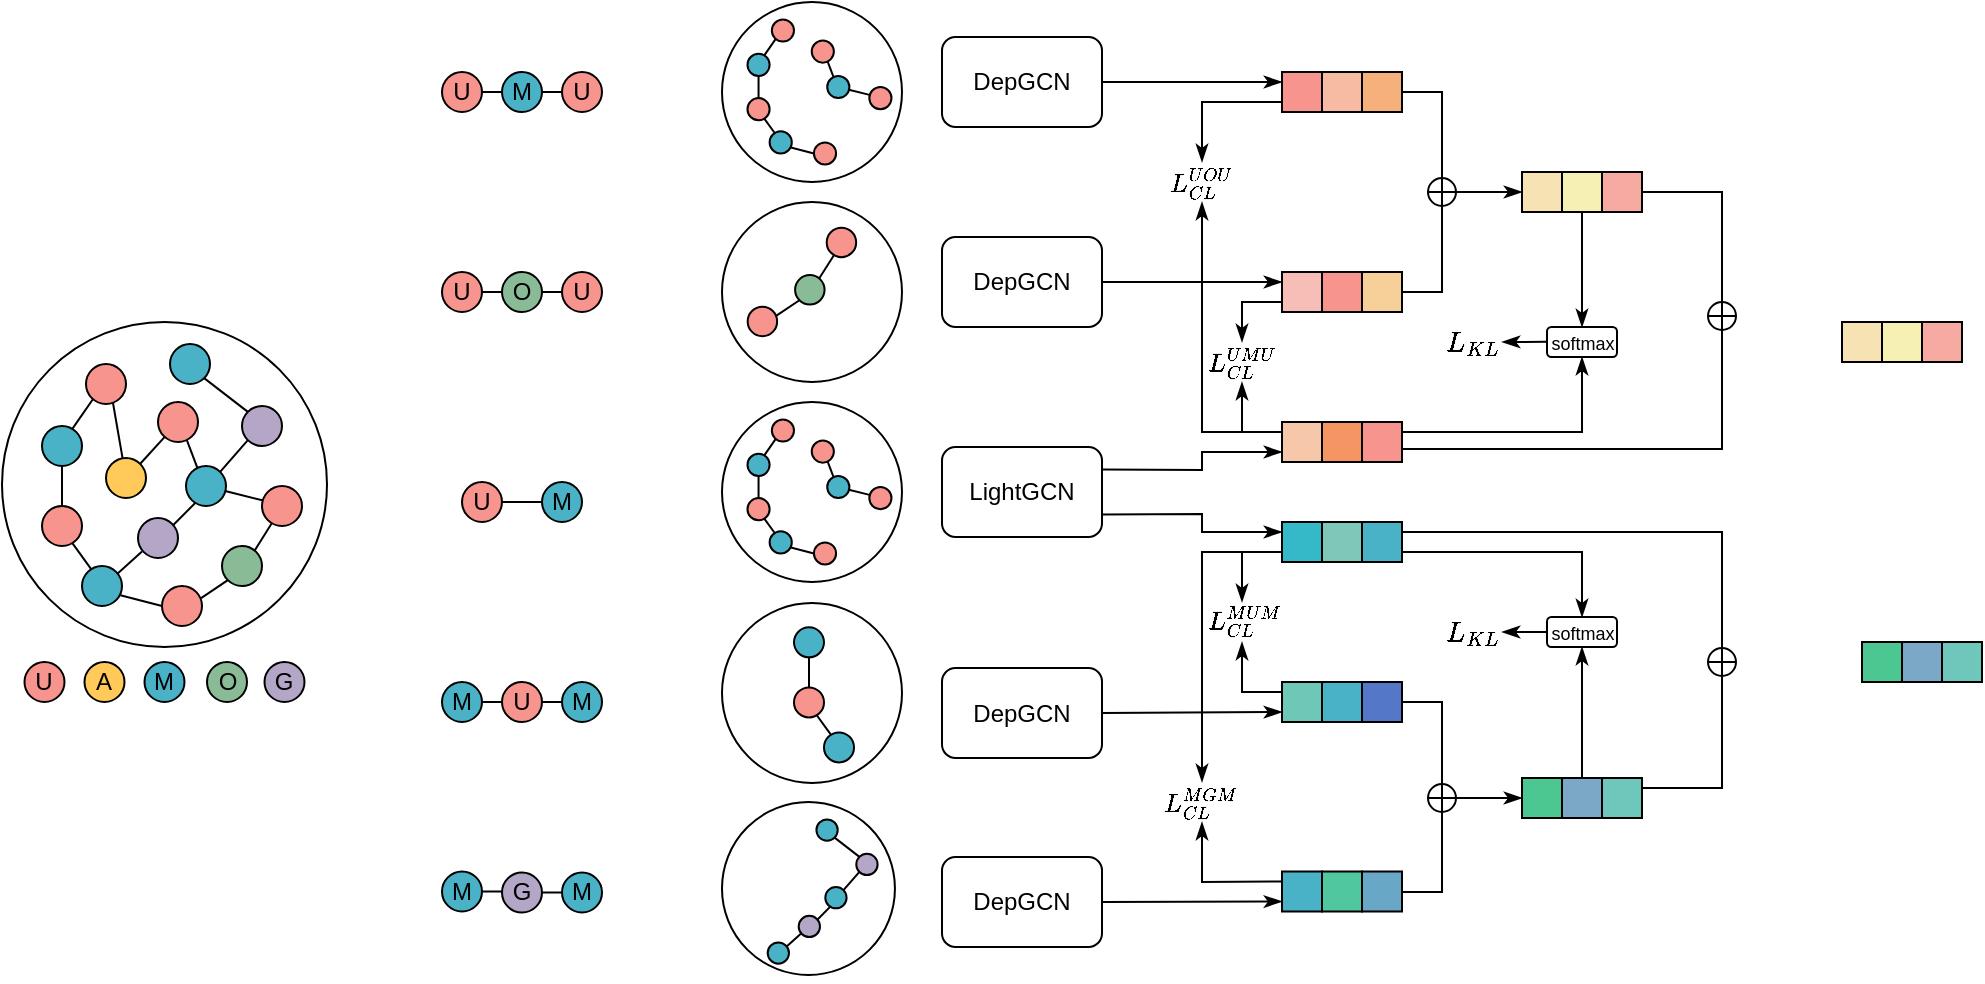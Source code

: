 <mxfile version="28.2.4">
  <diagram name="第 1 页" id="2LADlyf4JBiEzu5A49ws">
    <mxGraphModel dx="1182" dy="630" grid="1" gridSize="10" guides="1" tooltips="1" connect="1" arrows="1" fold="1" page="1" pageScale="1" pageWidth="827" pageHeight="1169" math="1" shadow="0">
      <root>
        <mxCell id="0" />
        <mxCell id="1" parent="0" />
        <mxCell id="oTkaDf1w-MXBJe8cyz97-39" value="$$L_{KL}$$" style="text;html=1;align=center;verticalAlign=middle;resizable=0;points=[];autosize=1;strokeColor=none;fillColor=none;" vertex="1" parent="1">
          <mxGeometry x="770" y="490" width="90" height="30" as="geometry" />
        </mxCell>
        <mxCell id="oTkaDf1w-MXBJe8cyz97-38" value="$$L_{KL}$$" style="text;html=1;align=center;verticalAlign=middle;resizable=0;points=[];autosize=1;strokeColor=none;fillColor=none;" vertex="1" parent="1">
          <mxGeometry x="770" y="345" width="90" height="30" as="geometry" />
        </mxCell>
        <mxCell id="k90ZCVePG-DNZq3dC6yU-25" value="" style="group" parent="1" vertex="1" connectable="0">
          <mxGeometry x="300" y="225" width="80" height="20" as="geometry" />
        </mxCell>
        <mxCell id="k90ZCVePG-DNZq3dC6yU-14" style="edgeStyle=orthogonalEdgeStyle;rounded=0;orthogonalLoop=1;jettySize=auto;html=1;exitX=1;exitY=0.5;exitDx=0;exitDy=0;entryX=0;entryY=0.5;entryDx=0;entryDy=0;endArrow=none;endFill=0;" parent="k90ZCVePG-DNZq3dC6yU-25" source="k90ZCVePG-DNZq3dC6yU-1" edge="1">
          <mxGeometry relative="1" as="geometry">
            <mxPoint x="30" y="10" as="targetPoint" />
          </mxGeometry>
        </mxCell>
        <mxCell id="k90ZCVePG-DNZq3dC6yU-1" value="U" style="ellipse;whiteSpace=wrap;html=1;aspect=fixed;fillColor=#F6948D;" parent="k90ZCVePG-DNZq3dC6yU-25" vertex="1">
          <mxGeometry width="20" height="20" as="geometry" />
        </mxCell>
        <mxCell id="k90ZCVePG-DNZq3dC6yU-15" style="edgeStyle=orthogonalEdgeStyle;rounded=0;orthogonalLoop=1;jettySize=auto;html=1;exitX=1;exitY=0.5;exitDx=0;exitDy=0;entryX=0;entryY=0.5;entryDx=0;entryDy=0;endArrow=none;endFill=0;" parent="k90ZCVePG-DNZq3dC6yU-25" target="k90ZCVePG-DNZq3dC6yU-3" edge="1">
          <mxGeometry relative="1" as="geometry">
            <mxPoint x="50" y="10" as="sourcePoint" />
          </mxGeometry>
        </mxCell>
        <mxCell id="k90ZCVePG-DNZq3dC6yU-3" value="U" style="ellipse;whiteSpace=wrap;html=1;aspect=fixed;fillColor=#F6948D;" parent="k90ZCVePG-DNZq3dC6yU-25" vertex="1">
          <mxGeometry x="60" width="20" height="20" as="geometry" />
        </mxCell>
        <mxCell id="k90ZCVePG-DNZq3dC6yU-74" value="M" style="ellipse;whiteSpace=wrap;html=1;aspect=fixed;fillColor=#49B2C7;" parent="k90ZCVePG-DNZq3dC6yU-25" vertex="1">
          <mxGeometry x="30" width="20" height="20" as="geometry" />
        </mxCell>
        <mxCell id="k90ZCVePG-DNZq3dC6yU-26" value="" style="group" parent="1" vertex="1" connectable="0">
          <mxGeometry x="300" y="325" width="80" height="20" as="geometry" />
        </mxCell>
        <mxCell id="k90ZCVePG-DNZq3dC6yU-4" value="U" style="ellipse;whiteSpace=wrap;html=1;aspect=fixed;fillColor=#F6948D;" parent="k90ZCVePG-DNZq3dC6yU-26" vertex="1">
          <mxGeometry width="20" height="20" as="geometry" />
        </mxCell>
        <mxCell id="k90ZCVePG-DNZq3dC6yU-6" value="U" style="ellipse;whiteSpace=wrap;html=1;aspect=fixed;fillColor=#F6948D;" parent="k90ZCVePG-DNZq3dC6yU-26" vertex="1">
          <mxGeometry x="60" width="20" height="20" as="geometry" />
        </mxCell>
        <mxCell id="k90ZCVePG-DNZq3dC6yU-17" style="edgeStyle=orthogonalEdgeStyle;rounded=0;orthogonalLoop=1;jettySize=auto;html=1;exitX=1;exitY=0.5;exitDx=0;exitDy=0;entryX=0;entryY=0.5;entryDx=0;entryDy=0;endArrow=none;endFill=0;" parent="k90ZCVePG-DNZq3dC6yU-26" source="k90ZCVePG-DNZq3dC6yU-7" target="k90ZCVePG-DNZq3dC6yU-6" edge="1">
          <mxGeometry relative="1" as="geometry" />
        </mxCell>
        <mxCell id="k90ZCVePG-DNZq3dC6yU-7" value="O" style="ellipse;whiteSpace=wrap;html=1;aspect=fixed;fillColor=#89BC96;" parent="k90ZCVePG-DNZq3dC6yU-26" vertex="1">
          <mxGeometry x="30" width="20" height="20" as="geometry" />
        </mxCell>
        <mxCell id="k90ZCVePG-DNZq3dC6yU-16" style="edgeStyle=orthogonalEdgeStyle;rounded=0;orthogonalLoop=1;jettySize=auto;html=1;exitX=1;exitY=0.5;exitDx=0;exitDy=0;entryX=0;entryY=0.5;entryDx=0;entryDy=0;endArrow=none;endFill=0;" parent="k90ZCVePG-DNZq3dC6yU-26" source="k90ZCVePG-DNZq3dC6yU-4" target="k90ZCVePG-DNZq3dC6yU-7" edge="1">
          <mxGeometry relative="1" as="geometry" />
        </mxCell>
        <mxCell id="k90ZCVePG-DNZq3dC6yU-27" value="" style="group" parent="1" vertex="1" connectable="0">
          <mxGeometry x="300" y="530" width="80" height="20" as="geometry" />
        </mxCell>
        <mxCell id="k90ZCVePG-DNZq3dC6yU-19" style="edgeStyle=orthogonalEdgeStyle;rounded=0;orthogonalLoop=1;jettySize=auto;html=1;exitX=1;exitY=0.5;exitDx=0;exitDy=0;entryX=0;entryY=0.5;entryDx=0;entryDy=0;endArrow=none;endFill=0;" parent="k90ZCVePG-DNZq3dC6yU-27" source="k90ZCVePG-DNZq3dC6yU-8" target="k90ZCVePG-DNZq3dC6yU-10" edge="1">
          <mxGeometry relative="1" as="geometry" />
        </mxCell>
        <mxCell id="k90ZCVePG-DNZq3dC6yU-8" value="U" style="ellipse;whiteSpace=wrap;html=1;aspect=fixed;fillColor=#F6948D;" parent="k90ZCVePG-DNZq3dC6yU-27" vertex="1">
          <mxGeometry x="30" width="20" height="20" as="geometry" />
        </mxCell>
        <mxCell id="k90ZCVePG-DNZq3dC6yU-18" style="edgeStyle=orthogonalEdgeStyle;rounded=0;orthogonalLoop=1;jettySize=auto;html=1;exitX=1;exitY=0.5;exitDx=0;exitDy=0;entryX=0;entryY=0.5;entryDx=0;entryDy=0;endArrow=none;endFill=0;" parent="k90ZCVePG-DNZq3dC6yU-27" source="k90ZCVePG-DNZq3dC6yU-9" target="k90ZCVePG-DNZq3dC6yU-8" edge="1">
          <mxGeometry relative="1" as="geometry" />
        </mxCell>
        <mxCell id="k90ZCVePG-DNZq3dC6yU-9" value="M" style="ellipse;whiteSpace=wrap;html=1;aspect=fixed;fillColor=#49B2C7;" parent="k90ZCVePG-DNZq3dC6yU-27" vertex="1">
          <mxGeometry width="20" height="20" as="geometry" />
        </mxCell>
        <mxCell id="k90ZCVePG-DNZq3dC6yU-10" value="M" style="ellipse;whiteSpace=wrap;html=1;aspect=fixed;fillColor=#49B2C7;" parent="k90ZCVePG-DNZq3dC6yU-27" vertex="1">
          <mxGeometry x="60" width="20" height="20" as="geometry" />
        </mxCell>
        <mxCell id="k90ZCVePG-DNZq3dC6yU-28" value="" style="group" parent="1" vertex="1" connectable="0">
          <mxGeometry x="300" y="624.75" width="80" height="20.5" as="geometry" />
        </mxCell>
        <mxCell id="k90ZCVePG-DNZq3dC6yU-21" style="edgeStyle=orthogonalEdgeStyle;rounded=0;orthogonalLoop=1;jettySize=auto;html=1;exitX=1;exitY=0.5;exitDx=0;exitDy=0;entryX=0;entryY=0.5;entryDx=0;entryDy=0;endArrow=none;endFill=0;" parent="k90ZCVePG-DNZq3dC6yU-28" source="Bl1R4P2W0IZf69fJZ_-c-33" target="k90ZCVePG-DNZq3dC6yU-12" edge="1">
          <mxGeometry relative="1" as="geometry" />
        </mxCell>
        <mxCell id="Bl1R4P2W0IZf69fJZ_-c-33" value="G" style="ellipse;whiteSpace=wrap;html=1;aspect=fixed;fillColor=#B3A6C6;" parent="k90ZCVePG-DNZq3dC6yU-28" vertex="1">
          <mxGeometry x="30" y="0.5" width="20" height="20" as="geometry" />
        </mxCell>
        <mxCell id="k90ZCVePG-DNZq3dC6yU-20" style="edgeStyle=orthogonalEdgeStyle;rounded=0;orthogonalLoop=1;jettySize=auto;html=1;exitX=1;exitY=0.5;exitDx=0;exitDy=0;entryX=0;entryY=0.5;entryDx=0;entryDy=0;endArrow=none;endFill=0;" parent="k90ZCVePG-DNZq3dC6yU-28" source="k90ZCVePG-DNZq3dC6yU-11" target="Bl1R4P2W0IZf69fJZ_-c-33" edge="1">
          <mxGeometry relative="1" as="geometry" />
        </mxCell>
        <mxCell id="k90ZCVePG-DNZq3dC6yU-11" value="M" style="ellipse;whiteSpace=wrap;html=1;aspect=fixed;fillColor=#49B2C7;" parent="k90ZCVePG-DNZq3dC6yU-28" vertex="1">
          <mxGeometry width="20" height="20" as="geometry" />
        </mxCell>
        <mxCell id="k90ZCVePG-DNZq3dC6yU-12" value="M" style="ellipse;whiteSpace=wrap;html=1;aspect=fixed;fillColor=#49B2C7;" parent="k90ZCVePG-DNZq3dC6yU-28" vertex="1">
          <mxGeometry x="60" y="0.5" width="20" height="20" as="geometry" />
        </mxCell>
        <mxCell id="k90ZCVePG-DNZq3dC6yU-47" value="" style="group" parent="1" vertex="1" connectable="0">
          <mxGeometry x="440" y="290" width="90" height="90" as="geometry" />
        </mxCell>
        <mxCell id="k90ZCVePG-DNZq3dC6yU-41" value="" style="ellipse;whiteSpace=wrap;html=1;aspect=fixed;" parent="k90ZCVePG-DNZq3dC6yU-47" vertex="1">
          <mxGeometry width="90" height="90" as="geometry" />
        </mxCell>
        <mxCell id="k90ZCVePG-DNZq3dC6yU-42" value="" style="ellipse;whiteSpace=wrap;html=1;aspect=fixed;fillColor=#F6948D;" parent="k90ZCVePG-DNZq3dC6yU-47" vertex="1">
          <mxGeometry x="12.841" y="52.354" width="14.732" height="14.732" as="geometry" />
        </mxCell>
        <mxCell id="k90ZCVePG-DNZq3dC6yU-43" value="" style="ellipse;whiteSpace=wrap;html=1;aspect=fixed;fillColor=#F6948D;" parent="k90ZCVePG-DNZq3dC6yU-47" vertex="1">
          <mxGeometry x="52.354" y="12.841" width="14.732" height="14.732" as="geometry" />
        </mxCell>
        <mxCell id="k90ZCVePG-DNZq3dC6yU-44" value="" style="ellipse;whiteSpace=wrap;html=1;aspect=fixed;fillColor=#89BC96;" parent="k90ZCVePG-DNZq3dC6yU-47" vertex="1">
          <mxGeometry x="36.549" y="36.549" width="14.732" height="14.732" as="geometry" />
        </mxCell>
        <mxCell id="k90ZCVePG-DNZq3dC6yU-45" value="" style="endArrow=none;html=1;rounded=0;entryX=0.978;entryY=0.304;entryDx=0;entryDy=0;exitX=0;exitY=1;exitDx=0;exitDy=0;entryPerimeter=0;" parent="k90ZCVePG-DNZq3dC6yU-47" source="k90ZCVePG-DNZq3dC6yU-44" target="k90ZCVePG-DNZq3dC6yU-42" edge="1">
          <mxGeometry width="50" height="50" relative="1" as="geometry">
            <mxPoint x="45.241" y="48.402" as="sourcePoint" />
            <mxPoint x="28.646" y="44.451" as="targetPoint" />
          </mxGeometry>
        </mxCell>
        <mxCell id="k90ZCVePG-DNZq3dC6yU-46" value="" style="endArrow=none;html=1;rounded=0;entryX=0.244;entryY=0.933;entryDx=0;entryDy=0;entryPerimeter=0;exitX=0.811;exitY=0.122;exitDx=0;exitDy=0;exitPerimeter=0;" parent="k90ZCVePG-DNZq3dC6yU-47" source="k90ZCVePG-DNZq3dC6yU-44" target="k90ZCVePG-DNZq3dC6yU-43" edge="1">
          <mxGeometry width="50" height="50" relative="1" as="geometry">
            <mxPoint x="53.144" y="56.305" as="sourcePoint" />
            <mxPoint x="36.549" y="52.354" as="targetPoint" />
          </mxGeometry>
        </mxCell>
        <mxCell id="k90ZCVePG-DNZq3dC6yU-72" value="" style="group" parent="1" vertex="1" connectable="0">
          <mxGeometry x="440" y="490.5" width="90" height="90" as="geometry" />
        </mxCell>
        <mxCell id="k90ZCVePG-DNZq3dC6yU-66" value="" style="ellipse;whiteSpace=wrap;html=1;aspect=fixed;" parent="k90ZCVePG-DNZq3dC6yU-72" vertex="1">
          <mxGeometry width="90" height="90" as="geometry" />
        </mxCell>
        <mxCell id="k90ZCVePG-DNZq3dC6yU-67" value="" style="ellipse;whiteSpace=wrap;html=1;aspect=fixed;fillColor=#49B2C7;" parent="k90ZCVePG-DNZq3dC6yU-72" vertex="1">
          <mxGeometry x="36" y="12.187" width="15.0" height="15.0" as="geometry" />
        </mxCell>
        <mxCell id="k90ZCVePG-DNZq3dC6yU-68" value="" style="ellipse;whiteSpace=wrap;html=1;aspect=fixed;fillColor=#49B2C7;" parent="k90ZCVePG-DNZq3dC6yU-72" vertex="1">
          <mxGeometry x="51.0" y="64.688" width="15.0" height="15.0" as="geometry" />
        </mxCell>
        <mxCell id="k90ZCVePG-DNZq3dC6yU-69" value="" style="ellipse;whiteSpace=wrap;html=1;aspect=fixed;fillColor=#F6948D;" parent="k90ZCVePG-DNZq3dC6yU-72" vertex="1">
          <mxGeometry x="36" y="42.188" width="15.0" height="15.0" as="geometry" />
        </mxCell>
        <mxCell id="k90ZCVePG-DNZq3dC6yU-70" value="" style="endArrow=none;html=1;rounded=0;entryX=0.5;entryY=1;entryDx=0;entryDy=0;exitX=0.5;exitY=0;exitDx=0;exitDy=0;" parent="k90ZCVePG-DNZq3dC6yU-72" source="k90ZCVePG-DNZq3dC6yU-69" target="k90ZCVePG-DNZq3dC6yU-67" edge="1">
          <mxGeometry width="50" height="50" relative="1" as="geometry">
            <mxPoint x="58.5" y="25.688" as="sourcePoint" />
            <mxPoint x="67.5" y="12.187" as="targetPoint" />
          </mxGeometry>
        </mxCell>
        <mxCell id="k90ZCVePG-DNZq3dC6yU-71" value="" style="endArrow=none;html=1;rounded=0;entryX=0.759;entryY=0.93;entryDx=0;entryDy=0;exitX=0.229;exitY=0.077;exitDx=0;exitDy=0;entryPerimeter=0;exitPerimeter=0;" parent="k90ZCVePG-DNZq3dC6yU-72" source="k90ZCVePG-DNZq3dC6yU-68" target="k90ZCVePG-DNZq3dC6yU-69" edge="1">
          <mxGeometry width="50" height="50" relative="1" as="geometry">
            <mxPoint x="58.5" y="64.688" as="sourcePoint" />
            <mxPoint x="58.5" y="49.688" as="targetPoint" />
          </mxGeometry>
        </mxCell>
        <mxCell id="k90ZCVePG-DNZq3dC6yU-76" value="" style="group" parent="1" vertex="1" connectable="0">
          <mxGeometry x="440" y="190" width="90" height="90" as="geometry" />
        </mxCell>
        <mxCell id="k90ZCVePG-DNZq3dC6yU-77" value="" style="ellipse;whiteSpace=wrap;html=1;aspect=fixed;movable=1;resizable=1;rotatable=1;deletable=1;editable=1;locked=0;connectable=1;" parent="k90ZCVePG-DNZq3dC6yU-76" vertex="1">
          <mxGeometry width="90" height="90" as="geometry" />
        </mxCell>
        <mxCell id="k90ZCVePG-DNZq3dC6yU-78" value="" style="ellipse;whiteSpace=wrap;html=1;aspect=fixed;fillColor=#49B2C7;" parent="k90ZCVePG-DNZq3dC6yU-76" vertex="1">
          <mxGeometry x="12.738" y="25.892" width="11.077" height="11.077" as="geometry" />
        </mxCell>
        <mxCell id="k90ZCVePG-DNZq3dC6yU-79" value="" style="ellipse;whiteSpace=wrap;html=1;aspect=fixed;fillColor=#F6948D;" parent="k90ZCVePG-DNZq3dC6yU-76" vertex="1">
          <mxGeometry x="24.923" y="8.723" width="11.077" height="11.077" as="geometry" />
        </mxCell>
        <mxCell id="k90ZCVePG-DNZq3dC6yU-80" value="" style="ellipse;whiteSpace=wrap;html=1;aspect=fixed;fillColor=#F6948D;" parent="k90ZCVePG-DNZq3dC6yU-76" vertex="1">
          <mxGeometry x="45.969" y="70.2" width="11.077" height="11.077" as="geometry" />
        </mxCell>
        <mxCell id="k90ZCVePG-DNZq3dC6yU-81" value="" style="ellipse;whiteSpace=wrap;html=1;aspect=fixed;fillColor=#F6948D;" parent="k90ZCVePG-DNZq3dC6yU-76" vertex="1">
          <mxGeometry x="73.662" y="42.508" width="11.077" height="11.077" as="geometry" />
        </mxCell>
        <mxCell id="k90ZCVePG-DNZq3dC6yU-82" value="" style="ellipse;whiteSpace=wrap;html=1;aspect=fixed;fillColor=#49B2C7;" parent="k90ZCVePG-DNZq3dC6yU-76" vertex="1">
          <mxGeometry x="23.815" y="64.662" width="11.077" height="11.077" as="geometry" />
        </mxCell>
        <mxCell id="k90ZCVePG-DNZq3dC6yU-83" value="" style="ellipse;whiteSpace=wrap;html=1;aspect=fixed;fillColor=#F6948D;" parent="k90ZCVePG-DNZq3dC6yU-76" vertex="1">
          <mxGeometry x="12.738" y="48.046" width="11.077" height="11.077" as="geometry" />
        </mxCell>
        <mxCell id="k90ZCVePG-DNZq3dC6yU-84" value="" style="ellipse;whiteSpace=wrap;html=1;aspect=fixed;fillColor=#F6948D;" parent="k90ZCVePG-DNZq3dC6yU-76" vertex="1">
          <mxGeometry x="44.862" y="19.246" width="11.077" height="11.077" as="geometry" />
        </mxCell>
        <mxCell id="k90ZCVePG-DNZq3dC6yU-85" value="" style="ellipse;whiteSpace=wrap;html=1;aspect=fixed;fillColor=#49B2C7;" parent="k90ZCVePG-DNZq3dC6yU-76" vertex="1">
          <mxGeometry x="52.615" y="36.969" width="11.077" height="11.077" as="geometry" />
        </mxCell>
        <mxCell id="k90ZCVePG-DNZq3dC6yU-86" value="" style="endArrow=none;html=1;rounded=0;entryX=0.282;entryY=0.04;entryDx=0;entryDy=0;exitX=0.719;exitY=0.949;exitDx=0;exitDy=0;exitPerimeter=0;entryPerimeter=0;" parent="k90ZCVePG-DNZq3dC6yU-76" source="k90ZCVePG-DNZq3dC6yU-84" target="k90ZCVePG-DNZq3dC6yU-85" edge="1">
          <mxGeometry width="50" height="50" relative="1" as="geometry">
            <mxPoint x="45.415" y="42.508" as="sourcePoint" />
            <mxPoint x="40.431" y="49.708" as="targetPoint" />
          </mxGeometry>
        </mxCell>
        <mxCell id="k90ZCVePG-DNZq3dC6yU-87" value="" style="endArrow=none;html=1;rounded=0;entryX=0.008;entryY=0.356;entryDx=0;entryDy=0;exitX=0.979;exitY=0.625;exitDx=0;exitDy=0;entryPerimeter=0;exitPerimeter=0;" parent="k90ZCVePG-DNZq3dC6yU-76" source="k90ZCVePG-DNZq3dC6yU-85" target="k90ZCVePG-DNZq3dC6yU-81" edge="1">
          <mxGeometry width="50" height="50" relative="1" as="geometry">
            <mxPoint x="68.123" y="36.969" as="sourcePoint" />
            <mxPoint x="79.2" y="36.969" as="targetPoint" />
          </mxGeometry>
        </mxCell>
        <mxCell id="k90ZCVePG-DNZq3dC6yU-88" value="" style="endArrow=none;html=1;rounded=0;entryX=0.176;entryY=0.876;entryDx=0;entryDy=0;exitX=0.767;exitY=0.058;exitDx=0;exitDy=0;exitPerimeter=0;entryPerimeter=0;" parent="k90ZCVePG-DNZq3dC6yU-76" source="k90ZCVePG-DNZq3dC6yU-78" target="k90ZCVePG-DNZq3dC6yU-79" edge="1">
          <mxGeometry width="50" height="50" relative="1" as="geometry">
            <mxPoint x="23.815" y="20.354" as="sourcePoint" />
            <mxPoint x="34.892" y="20.354" as="targetPoint" />
          </mxGeometry>
        </mxCell>
        <mxCell id="k90ZCVePG-DNZq3dC6yU-89" value="" style="endArrow=none;html=1;rounded=0;entryX=0.5;entryY=1;entryDx=0;entryDy=0;exitX=0.5;exitY=0;exitDx=0;exitDy=0;" parent="k90ZCVePG-DNZq3dC6yU-76" source="k90ZCVePG-DNZq3dC6yU-83" target="k90ZCVePG-DNZq3dC6yU-78" edge="1">
          <mxGeometry width="50" height="50" relative="1" as="geometry">
            <mxPoint x="29.354" y="35.862" as="sourcePoint" />
            <mxPoint x="36" y="25.892" as="targetPoint" />
          </mxGeometry>
        </mxCell>
        <mxCell id="k90ZCVePG-DNZq3dC6yU-90" value="" style="endArrow=none;html=1;rounded=0;entryX=0.759;entryY=0.93;entryDx=0;entryDy=0;exitX=0.229;exitY=0.077;exitDx=0;exitDy=0;entryPerimeter=0;exitPerimeter=0;" parent="k90ZCVePG-DNZq3dC6yU-76" source="k90ZCVePG-DNZq3dC6yU-82" target="k90ZCVePG-DNZq3dC6yU-83" edge="1">
          <mxGeometry width="50" height="50" relative="1" as="geometry">
            <mxPoint x="29.354" y="64.662" as="sourcePoint" />
            <mxPoint x="29.354" y="53.585" as="targetPoint" />
          </mxGeometry>
        </mxCell>
        <mxCell id="k90ZCVePG-DNZq3dC6yU-91" value="" style="endArrow=none;html=1;rounded=0;entryX=0.96;entryY=0.731;entryDx=0;entryDy=0;exitX=0;exitY=0.5;exitDx=0;exitDy=0;entryPerimeter=0;" parent="k90ZCVePG-DNZq3dC6yU-76" source="k90ZCVePG-DNZq3dC6yU-80" target="k90ZCVePG-DNZq3dC6yU-82" edge="1">
          <mxGeometry width="50" height="50" relative="1" as="geometry">
            <mxPoint x="40.985" y="77.4" as="sourcePoint" />
            <mxPoint x="34.892" y="70.2" as="targetPoint" />
          </mxGeometry>
        </mxCell>
        <mxCell id="k90ZCVePG-DNZq3dC6yU-93" value="" style="group" parent="1" vertex="1" connectable="0">
          <mxGeometry x="440" y="390" width="90" height="90" as="geometry" />
        </mxCell>
        <mxCell id="k90ZCVePG-DNZq3dC6yU-94" value="" style="ellipse;whiteSpace=wrap;html=1;aspect=fixed;movable=1;resizable=1;rotatable=1;deletable=1;editable=1;locked=0;connectable=1;" parent="k90ZCVePG-DNZq3dC6yU-93" vertex="1">
          <mxGeometry width="90" height="90" as="geometry" />
        </mxCell>
        <mxCell id="k90ZCVePG-DNZq3dC6yU-95" value="" style="ellipse;whiteSpace=wrap;html=1;aspect=fixed;fillColor=#49B2C7;" parent="k90ZCVePG-DNZq3dC6yU-93" vertex="1">
          <mxGeometry x="12.738" y="25.892" width="11.077" height="11.077" as="geometry" />
        </mxCell>
        <mxCell id="k90ZCVePG-DNZq3dC6yU-96" value="" style="ellipse;whiteSpace=wrap;html=1;aspect=fixed;fillColor=#F6948D;" parent="k90ZCVePG-DNZq3dC6yU-93" vertex="1">
          <mxGeometry x="24.923" y="8.723" width="11.077" height="11.077" as="geometry" />
        </mxCell>
        <mxCell id="k90ZCVePG-DNZq3dC6yU-97" value="" style="ellipse;whiteSpace=wrap;html=1;aspect=fixed;fillColor=#F6948D;" parent="k90ZCVePG-DNZq3dC6yU-93" vertex="1">
          <mxGeometry x="45.969" y="70.2" width="11.077" height="11.077" as="geometry" />
        </mxCell>
        <mxCell id="k90ZCVePG-DNZq3dC6yU-98" value="" style="ellipse;whiteSpace=wrap;html=1;aspect=fixed;fillColor=#F6948D;" parent="k90ZCVePG-DNZq3dC6yU-93" vertex="1">
          <mxGeometry x="73.662" y="42.508" width="11.077" height="11.077" as="geometry" />
        </mxCell>
        <mxCell id="k90ZCVePG-DNZq3dC6yU-99" value="" style="ellipse;whiteSpace=wrap;html=1;aspect=fixed;fillColor=#49B2C7;" parent="k90ZCVePG-DNZq3dC6yU-93" vertex="1">
          <mxGeometry x="23.815" y="64.662" width="11.077" height="11.077" as="geometry" />
        </mxCell>
        <mxCell id="k90ZCVePG-DNZq3dC6yU-100" value="" style="ellipse;whiteSpace=wrap;html=1;aspect=fixed;fillColor=#F6948D;" parent="k90ZCVePG-DNZq3dC6yU-93" vertex="1">
          <mxGeometry x="12.738" y="48.046" width="11.077" height="11.077" as="geometry" />
        </mxCell>
        <mxCell id="k90ZCVePG-DNZq3dC6yU-101" value="" style="ellipse;whiteSpace=wrap;html=1;aspect=fixed;fillColor=#F6948D;" parent="k90ZCVePG-DNZq3dC6yU-93" vertex="1">
          <mxGeometry x="44.862" y="19.246" width="11.077" height="11.077" as="geometry" />
        </mxCell>
        <mxCell id="k90ZCVePG-DNZq3dC6yU-102" value="" style="ellipse;whiteSpace=wrap;html=1;aspect=fixed;fillColor=#49B2C7;" parent="k90ZCVePG-DNZq3dC6yU-93" vertex="1">
          <mxGeometry x="52.615" y="36.969" width="11.077" height="11.077" as="geometry" />
        </mxCell>
        <mxCell id="k90ZCVePG-DNZq3dC6yU-103" value="" style="endArrow=none;html=1;rounded=0;entryX=0.282;entryY=0.04;entryDx=0;entryDy=0;exitX=0.719;exitY=0.949;exitDx=0;exitDy=0;exitPerimeter=0;entryPerimeter=0;" parent="k90ZCVePG-DNZq3dC6yU-93" source="k90ZCVePG-DNZq3dC6yU-101" target="k90ZCVePG-DNZq3dC6yU-102" edge="1">
          <mxGeometry width="50" height="50" relative="1" as="geometry">
            <mxPoint x="45.415" y="42.508" as="sourcePoint" />
            <mxPoint x="40.431" y="49.708" as="targetPoint" />
          </mxGeometry>
        </mxCell>
        <mxCell id="k90ZCVePG-DNZq3dC6yU-104" value="" style="endArrow=none;html=1;rounded=0;entryX=0.008;entryY=0.356;entryDx=0;entryDy=0;exitX=0.979;exitY=0.625;exitDx=0;exitDy=0;entryPerimeter=0;exitPerimeter=0;" parent="k90ZCVePG-DNZq3dC6yU-93" source="k90ZCVePG-DNZq3dC6yU-102" target="k90ZCVePG-DNZq3dC6yU-98" edge="1">
          <mxGeometry width="50" height="50" relative="1" as="geometry">
            <mxPoint x="68.123" y="36.969" as="sourcePoint" />
            <mxPoint x="79.2" y="36.969" as="targetPoint" />
          </mxGeometry>
        </mxCell>
        <mxCell id="k90ZCVePG-DNZq3dC6yU-105" value="" style="endArrow=none;html=1;rounded=0;entryX=0.176;entryY=0.876;entryDx=0;entryDy=0;exitX=0.767;exitY=0.058;exitDx=0;exitDy=0;exitPerimeter=0;entryPerimeter=0;" parent="k90ZCVePG-DNZq3dC6yU-93" source="k90ZCVePG-DNZq3dC6yU-95" target="k90ZCVePG-DNZq3dC6yU-96" edge="1">
          <mxGeometry width="50" height="50" relative="1" as="geometry">
            <mxPoint x="23.815" y="20.354" as="sourcePoint" />
            <mxPoint x="34.892" y="20.354" as="targetPoint" />
          </mxGeometry>
        </mxCell>
        <mxCell id="k90ZCVePG-DNZq3dC6yU-106" value="" style="endArrow=none;html=1;rounded=0;entryX=0.5;entryY=1;entryDx=0;entryDy=0;exitX=0.5;exitY=0;exitDx=0;exitDy=0;" parent="k90ZCVePG-DNZq3dC6yU-93" source="k90ZCVePG-DNZq3dC6yU-100" target="k90ZCVePG-DNZq3dC6yU-95" edge="1">
          <mxGeometry width="50" height="50" relative="1" as="geometry">
            <mxPoint x="29.354" y="35.862" as="sourcePoint" />
            <mxPoint x="36" y="25.892" as="targetPoint" />
          </mxGeometry>
        </mxCell>
        <mxCell id="k90ZCVePG-DNZq3dC6yU-107" value="" style="endArrow=none;html=1;rounded=0;entryX=0.759;entryY=0.93;entryDx=0;entryDy=0;exitX=0.229;exitY=0.077;exitDx=0;exitDy=0;entryPerimeter=0;exitPerimeter=0;" parent="k90ZCVePG-DNZq3dC6yU-93" source="k90ZCVePG-DNZq3dC6yU-99" target="k90ZCVePG-DNZq3dC6yU-100" edge="1">
          <mxGeometry width="50" height="50" relative="1" as="geometry">
            <mxPoint x="29.354" y="64.662" as="sourcePoint" />
            <mxPoint x="29.354" y="53.585" as="targetPoint" />
          </mxGeometry>
        </mxCell>
        <mxCell id="k90ZCVePG-DNZq3dC6yU-108" value="" style="endArrow=none;html=1;rounded=0;entryX=0.96;entryY=0.731;entryDx=0;entryDy=0;exitX=0;exitY=0.5;exitDx=0;exitDy=0;entryPerimeter=0;" parent="k90ZCVePG-DNZq3dC6yU-93" source="k90ZCVePG-DNZq3dC6yU-97" target="k90ZCVePG-DNZq3dC6yU-99" edge="1">
          <mxGeometry width="50" height="50" relative="1" as="geometry">
            <mxPoint x="40.985" y="77.4" as="sourcePoint" />
            <mxPoint x="34.892" y="70.2" as="targetPoint" />
          </mxGeometry>
        </mxCell>
        <mxCell id="k90ZCVePG-DNZq3dC6yU-119" value="" style="group" parent="1" vertex="1" connectable="0">
          <mxGeometry x="440" y="590" width="90" height="90" as="geometry" />
        </mxCell>
        <mxCell id="k90ZCVePG-DNZq3dC6yU-75" value="" style="ellipse;whiteSpace=wrap;html=1;aspect=fixed;" parent="k90ZCVePG-DNZq3dC6yU-119" vertex="1">
          <mxGeometry width="86.472" height="86.472" as="geometry" />
        </mxCell>
        <mxCell id="k90ZCVePG-DNZq3dC6yU-110" value="" style="ellipse;whiteSpace=wrap;html=1;aspect=fixed;fillColor=#B3A6C6;" parent="k90ZCVePG-DNZq3dC6yU-119" vertex="1">
          <mxGeometry x="67.154" y="25.892" width="10.643" height="10.643" as="geometry" />
        </mxCell>
        <mxCell id="k90ZCVePG-DNZq3dC6yU-111" value="" style="ellipse;whiteSpace=wrap;html=1;aspect=fixed;fillColor=#49B2C7;" parent="k90ZCVePG-DNZq3dC6yU-119" vertex="1">
          <mxGeometry x="47.215" y="8.723" width="10.643" height="10.643" as="geometry" />
        </mxCell>
        <mxCell id="k90ZCVePG-DNZq3dC6yU-112" value="" style="ellipse;whiteSpace=wrap;html=1;aspect=fixed;fillColor=#B3A6C6;" parent="k90ZCVePG-DNZq3dC6yU-119" vertex="1">
          <mxGeometry x="38.354" y="56.908" width="10.643" height="10.643" as="geometry" />
        </mxCell>
        <mxCell id="k90ZCVePG-DNZq3dC6yU-113" value="" style="ellipse;whiteSpace=wrap;html=1;aspect=fixed;fillColor=#49B2C7;" parent="k90ZCVePG-DNZq3dC6yU-119" vertex="1">
          <mxGeometry x="22.846" y="70.2" width="10.643" height="10.643" as="geometry" />
        </mxCell>
        <mxCell id="k90ZCVePG-DNZq3dC6yU-114" value="" style="ellipse;whiteSpace=wrap;html=1;aspect=fixed;fillColor=#49B2C7;" parent="k90ZCVePG-DNZq3dC6yU-119" vertex="1">
          <mxGeometry x="51.646" y="42.508" width="10.643" height="10.643" as="geometry" />
        </mxCell>
        <mxCell id="k90ZCVePG-DNZq3dC6yU-115" value="" style="endArrow=none;html=1;rounded=0;entryX=0;entryY=0;entryDx=0;entryDy=0;exitX=1;exitY=1;exitDx=0;exitDy=0;" parent="k90ZCVePG-DNZq3dC6yU-119" source="k90ZCVePG-DNZq3dC6yU-111" target="k90ZCVePG-DNZq3dC6yU-110" edge="1">
          <mxGeometry width="50" height="50" relative="1" as="geometry">
            <mxPoint x="61.062" y="25.892" as="sourcePoint" />
            <mxPoint x="56.077" y="33.092" as="targetPoint" />
          </mxGeometry>
        </mxCell>
        <mxCell id="k90ZCVePG-DNZq3dC6yU-116" value="" style="endArrow=none;html=1;rounded=0;entryX=1;entryY=0;entryDx=0;entryDy=0;exitX=0;exitY=1;exitDx=0;exitDy=0;" parent="k90ZCVePG-DNZq3dC6yU-119" source="k90ZCVePG-DNZq3dC6yU-110" target="k90ZCVePG-DNZq3dC6yU-114" edge="1">
          <mxGeometry width="50" height="50" relative="1" as="geometry">
            <mxPoint x="61.062" y="36.969" as="sourcePoint" />
            <mxPoint x="56.077" y="44.169" as="targetPoint" />
          </mxGeometry>
        </mxCell>
        <mxCell id="k90ZCVePG-DNZq3dC6yU-117" value="" style="endArrow=none;html=1;rounded=0;entryX=0.875;entryY=0.183;entryDx=0;entryDy=0;exitX=0.235;exitY=0.92;exitDx=0;exitDy=0;exitPerimeter=0;entryPerimeter=0;" parent="k90ZCVePG-DNZq3dC6yU-119" source="k90ZCVePG-DNZq3dC6yU-114" target="k90ZCVePG-DNZq3dC6yU-112" edge="1">
          <mxGeometry width="50" height="50" relative="1" as="geometry">
            <mxPoint x="59.4" y="53.585" as="sourcePoint" />
            <mxPoint x="50.538" y="62.446" as="targetPoint" />
          </mxGeometry>
        </mxCell>
        <mxCell id="k90ZCVePG-DNZq3dC6yU-118" value="" style="endArrow=none;html=1;rounded=0;entryX=0.878;entryY=0.2;entryDx=0;entryDy=0;exitX=0.1;exitY=0.838;exitDx=0;exitDy=0;exitPerimeter=0;entryPerimeter=0;" parent="k90ZCVePG-DNZq3dC6yU-119" source="k90ZCVePG-DNZq3dC6yU-112" target="k90ZCVePG-DNZq3dC6yU-113" edge="1">
          <mxGeometry width="50" height="50" relative="1" as="geometry">
            <mxPoint x="40.015" y="64.662" as="sourcePoint" />
            <mxPoint x="33.923" y="72.415" as="targetPoint" />
          </mxGeometry>
        </mxCell>
        <mxCell id="k90ZCVePG-DNZq3dC6yU-120" value="" style="group" parent="1" vertex="1" connectable="0">
          <mxGeometry x="310" y="430" width="60" height="20" as="geometry" />
        </mxCell>
        <mxCell id="k90ZCVePG-DNZq3dC6yU-31" style="edgeStyle=orthogonalEdgeStyle;rounded=0;orthogonalLoop=1;jettySize=auto;html=1;exitX=1;exitY=0.5;exitDx=0;exitDy=0;entryX=0;entryY=0.5;entryDx=0;entryDy=0;endArrow=none;endFill=0;" parent="k90ZCVePG-DNZq3dC6yU-120" source="k90ZCVePG-DNZq3dC6yU-29" target="k90ZCVePG-DNZq3dC6yU-30" edge="1">
          <mxGeometry relative="1" as="geometry" />
        </mxCell>
        <mxCell id="k90ZCVePG-DNZq3dC6yU-29" value="U" style="ellipse;whiteSpace=wrap;html=1;aspect=fixed;fillColor=#F6948D;" parent="k90ZCVePG-DNZq3dC6yU-120" vertex="1">
          <mxGeometry width="20" height="20" as="geometry" />
        </mxCell>
        <mxCell id="k90ZCVePG-DNZq3dC6yU-30" value="M" style="ellipse;whiteSpace=wrap;html=1;aspect=fixed;fillColor=#49B2C7;" parent="k90ZCVePG-DNZq3dC6yU-120" vertex="1">
          <mxGeometry x="40" width="20" height="20" as="geometry" />
        </mxCell>
        <mxCell id="k90ZCVePG-DNZq3dC6yU-121" value="" style="group" parent="1" vertex="1" connectable="0">
          <mxGeometry x="80" y="350" width="162.5" height="162.5" as="geometry" />
        </mxCell>
        <mxCell id="Bl1R4P2W0IZf69fJZ_-c-17" value="" style="ellipse;whiteSpace=wrap;html=1;aspect=fixed;" parent="k90ZCVePG-DNZq3dC6yU-121" vertex="1">
          <mxGeometry width="162.5" height="162.5" as="geometry" />
        </mxCell>
        <mxCell id="Bl1R4P2W0IZf69fJZ_-c-1" value="" style="ellipse;whiteSpace=wrap;html=1;aspect=fixed;fillColor=#49B2C7;" parent="k90ZCVePG-DNZq3dC6yU-121" vertex="1">
          <mxGeometry x="20" y="52" width="20" height="20" as="geometry" />
        </mxCell>
        <mxCell id="Bl1R4P2W0IZf69fJZ_-c-2" value="" style="ellipse;whiteSpace=wrap;html=1;aspect=fixed;fillColor=#F6948D;" parent="k90ZCVePG-DNZq3dC6yU-121" vertex="1">
          <mxGeometry x="42" y="21" width="20" height="20" as="geometry" />
        </mxCell>
        <mxCell id="Bl1R4P2W0IZf69fJZ_-c-3" value="" style="ellipse;whiteSpace=wrap;html=1;aspect=fixed;fillColor=#F6948D;" parent="k90ZCVePG-DNZq3dC6yU-121" vertex="1">
          <mxGeometry x="80" y="132" width="20" height="20" as="geometry" />
        </mxCell>
        <mxCell id="Bl1R4P2W0IZf69fJZ_-c-5" value="" style="ellipse;whiteSpace=wrap;html=1;aspect=fixed;fillColor=#F6948D;" parent="k90ZCVePG-DNZq3dC6yU-121" vertex="1">
          <mxGeometry x="130" y="82" width="20" height="20" as="geometry" />
        </mxCell>
        <mxCell id="Bl1R4P2W0IZf69fJZ_-c-6" value="" style="ellipse;whiteSpace=wrap;html=1;aspect=fixed;fillColor=#B3A6C6;" parent="k90ZCVePG-DNZq3dC6yU-121" vertex="1">
          <mxGeometry x="120" y="42" width="20" height="20" as="geometry" />
        </mxCell>
        <mxCell id="Bl1R4P2W0IZf69fJZ_-c-7" value="" style="ellipse;whiteSpace=wrap;html=1;aspect=fixed;fillColor=#89BC96;" parent="k90ZCVePG-DNZq3dC6yU-121" vertex="1">
          <mxGeometry x="110" y="112" width="20" height="20" as="geometry" />
        </mxCell>
        <mxCell id="Bl1R4P2W0IZf69fJZ_-c-8" value="" style="ellipse;whiteSpace=wrap;html=1;aspect=fixed;fillColor=#49B2C7;" parent="k90ZCVePG-DNZq3dC6yU-121" vertex="1">
          <mxGeometry x="84" y="11" width="20" height="20" as="geometry" />
        </mxCell>
        <mxCell id="Bl1R4P2W0IZf69fJZ_-c-9" value="" style="ellipse;whiteSpace=wrap;html=1;aspect=fixed;fillColor=#B3A6C6;" parent="k90ZCVePG-DNZq3dC6yU-121" vertex="1">
          <mxGeometry x="68" y="98" width="20" height="20" as="geometry" />
        </mxCell>
        <mxCell id="Bl1R4P2W0IZf69fJZ_-c-10" value="" style="ellipse;whiteSpace=wrap;html=1;aspect=fixed;fillColor=#49B2C7;" parent="k90ZCVePG-DNZq3dC6yU-121" vertex="1">
          <mxGeometry x="40" y="122" width="20" height="20" as="geometry" />
        </mxCell>
        <mxCell id="Bl1R4P2W0IZf69fJZ_-c-11" value="" style="ellipse;whiteSpace=wrap;html=1;aspect=fixed;fillColor=#F6948D;" parent="k90ZCVePG-DNZq3dC6yU-121" vertex="1">
          <mxGeometry x="20" y="92" width="20" height="20" as="geometry" />
        </mxCell>
        <mxCell id="Bl1R4P2W0IZf69fJZ_-c-12" value="" style="ellipse;whiteSpace=wrap;html=1;aspect=fixed;fillColor=#F6948D;" parent="k90ZCVePG-DNZq3dC6yU-121" vertex="1">
          <mxGeometry x="78" y="40" width="20" height="20" as="geometry" />
        </mxCell>
        <mxCell id="Bl1R4P2W0IZf69fJZ_-c-13" value="" style="ellipse;whiteSpace=wrap;html=1;aspect=fixed;fillColor=#FFCA5A;" parent="k90ZCVePG-DNZq3dC6yU-121" vertex="1">
          <mxGeometry x="52" y="68" width="20" height="20" as="geometry" />
        </mxCell>
        <mxCell id="Bl1R4P2W0IZf69fJZ_-c-14" value="" style="ellipse;whiteSpace=wrap;html=1;aspect=fixed;fillColor=#49B2C7;" parent="k90ZCVePG-DNZq3dC6yU-121" vertex="1">
          <mxGeometry x="92" y="72" width="20" height="20" as="geometry" />
        </mxCell>
        <mxCell id="Bl1R4P2W0IZf69fJZ_-c-34" value="" style="endArrow=none;html=1;rounded=0;exitX=0.415;exitY=0.01;exitDx=0;exitDy=0;exitPerimeter=0;entryX=0.674;entryY=0.969;entryDx=0;entryDy=0;entryPerimeter=0;" parent="k90ZCVePG-DNZq3dC6yU-121" source="Bl1R4P2W0IZf69fJZ_-c-13" target="Bl1R4P2W0IZf69fJZ_-c-2" edge="1">
          <mxGeometry width="50" height="50" relative="1" as="geometry">
            <mxPoint x="170" y="42" as="sourcePoint" />
            <mxPoint x="220" y="-8" as="targetPoint" />
          </mxGeometry>
        </mxCell>
        <mxCell id="Bl1R4P2W0IZf69fJZ_-c-35" value="" style="endArrow=none;html=1;rounded=0;entryX=0.163;entryY=0.877;entryDx=0;entryDy=0;entryPerimeter=0;" parent="k90ZCVePG-DNZq3dC6yU-121" target="Bl1R4P2W0IZf69fJZ_-c-12" edge="1">
          <mxGeometry width="50" height="50" relative="1" as="geometry">
            <mxPoint x="69" y="71" as="sourcePoint" />
            <mxPoint x="60" y="52" as="targetPoint" />
          </mxGeometry>
        </mxCell>
        <mxCell id="Bl1R4P2W0IZf69fJZ_-c-36" value="" style="endArrow=none;html=1;rounded=0;entryX=0;entryY=0;entryDx=0;entryDy=0;exitX=1;exitY=1;exitDx=0;exitDy=0;" parent="k90ZCVePG-DNZq3dC6yU-121" source="Bl1R4P2W0IZf69fJZ_-c-8" target="Bl1R4P2W0IZf69fJZ_-c-6" edge="1">
          <mxGeometry width="50" height="50" relative="1" as="geometry">
            <mxPoint x="109" y="42" as="sourcePoint" />
            <mxPoint x="100" y="55" as="targetPoint" />
          </mxGeometry>
        </mxCell>
        <mxCell id="Bl1R4P2W0IZf69fJZ_-c-37" value="" style="endArrow=none;html=1;rounded=0;entryX=1;entryY=0;entryDx=0;entryDy=0;exitX=0;exitY=1;exitDx=0;exitDy=0;" parent="k90ZCVePG-DNZq3dC6yU-121" source="Bl1R4P2W0IZf69fJZ_-c-6" target="Bl1R4P2W0IZf69fJZ_-c-14" edge="1">
          <mxGeometry width="50" height="50" relative="1" as="geometry">
            <mxPoint x="109" y="62" as="sourcePoint" />
            <mxPoint x="100" y="75" as="targetPoint" />
          </mxGeometry>
        </mxCell>
        <mxCell id="Bl1R4P2W0IZf69fJZ_-c-38" value="" style="endArrow=none;html=1;rounded=0;entryX=0.282;entryY=0.04;entryDx=0;entryDy=0;exitX=0.719;exitY=0.949;exitDx=0;exitDy=0;exitPerimeter=0;entryPerimeter=0;" parent="k90ZCVePG-DNZq3dC6yU-121" source="Bl1R4P2W0IZf69fJZ_-c-12" target="Bl1R4P2W0IZf69fJZ_-c-14" edge="1">
          <mxGeometry width="50" height="50" relative="1" as="geometry">
            <mxPoint x="79" y="82" as="sourcePoint" />
            <mxPoint x="70" y="95" as="targetPoint" />
          </mxGeometry>
        </mxCell>
        <mxCell id="Bl1R4P2W0IZf69fJZ_-c-39" value="" style="endArrow=none;html=1;rounded=0;entryX=0.008;entryY=0.356;entryDx=0;entryDy=0;exitX=0.979;exitY=0.625;exitDx=0;exitDy=0;entryPerimeter=0;exitPerimeter=0;" parent="k90ZCVePG-DNZq3dC6yU-121" source="Bl1R4P2W0IZf69fJZ_-c-14" target="Bl1R4P2W0IZf69fJZ_-c-5" edge="1">
          <mxGeometry width="50" height="50" relative="1" as="geometry">
            <mxPoint x="120" y="72" as="sourcePoint" />
            <mxPoint x="140" y="72" as="targetPoint" />
          </mxGeometry>
        </mxCell>
        <mxCell id="Bl1R4P2W0IZf69fJZ_-c-40" value="" style="endArrow=none;html=1;rounded=0;entryX=0.176;entryY=0.876;entryDx=0;entryDy=0;exitX=0.767;exitY=0.058;exitDx=0;exitDy=0;exitPerimeter=0;entryPerimeter=0;" parent="k90ZCVePG-DNZq3dC6yU-121" source="Bl1R4P2W0IZf69fJZ_-c-1" target="Bl1R4P2W0IZf69fJZ_-c-2" edge="1">
          <mxGeometry width="50" height="50" relative="1" as="geometry">
            <mxPoint x="40" y="42" as="sourcePoint" />
            <mxPoint x="60" y="42" as="targetPoint" />
          </mxGeometry>
        </mxCell>
        <mxCell id="Bl1R4P2W0IZf69fJZ_-c-41" value="" style="endArrow=none;html=1;rounded=0;entryX=0.5;entryY=1;entryDx=0;entryDy=0;exitX=0.5;exitY=0;exitDx=0;exitDy=0;" parent="k90ZCVePG-DNZq3dC6yU-121" source="Bl1R4P2W0IZf69fJZ_-c-11" target="Bl1R4P2W0IZf69fJZ_-c-1" edge="1">
          <mxGeometry width="50" height="50" relative="1" as="geometry">
            <mxPoint x="50" y="70" as="sourcePoint" />
            <mxPoint x="62" y="52" as="targetPoint" />
          </mxGeometry>
        </mxCell>
        <mxCell id="Bl1R4P2W0IZf69fJZ_-c-42" value="" style="endArrow=none;html=1;rounded=0;entryX=0.759;entryY=0.93;entryDx=0;entryDy=0;exitX=0.229;exitY=0.077;exitDx=0;exitDy=0;entryPerimeter=0;exitPerimeter=0;" parent="k90ZCVePG-DNZq3dC6yU-121" source="Bl1R4P2W0IZf69fJZ_-c-10" target="Bl1R4P2W0IZf69fJZ_-c-11" edge="1">
          <mxGeometry width="50" height="50" relative="1" as="geometry">
            <mxPoint x="50" y="122" as="sourcePoint" />
            <mxPoint x="50" y="102" as="targetPoint" />
          </mxGeometry>
        </mxCell>
        <mxCell id="Bl1R4P2W0IZf69fJZ_-c-43" value="" style="endArrow=none;html=1;rounded=0;entryX=0.96;entryY=0.731;entryDx=0;entryDy=0;exitX=0;exitY=0.5;exitDx=0;exitDy=0;entryPerimeter=0;" parent="k90ZCVePG-DNZq3dC6yU-121" source="Bl1R4P2W0IZf69fJZ_-c-3" target="Bl1R4P2W0IZf69fJZ_-c-10" edge="1">
          <mxGeometry width="50" height="50" relative="1" as="geometry">
            <mxPoint x="71" y="145" as="sourcePoint" />
            <mxPoint x="60" y="132" as="targetPoint" />
          </mxGeometry>
        </mxCell>
        <mxCell id="Bl1R4P2W0IZf69fJZ_-c-44" value="" style="endArrow=none;html=1;rounded=0;entryX=0.978;entryY=0.304;entryDx=0;entryDy=0;exitX=0;exitY=1;exitDx=0;exitDy=0;entryPerimeter=0;" parent="k90ZCVePG-DNZq3dC6yU-121" source="Bl1R4P2W0IZf69fJZ_-c-7" target="Bl1R4P2W0IZf69fJZ_-c-3" edge="1">
          <mxGeometry width="50" height="50" relative="1" as="geometry">
            <mxPoint x="121" y="127" as="sourcePoint" />
            <mxPoint x="100" y="122" as="targetPoint" />
          </mxGeometry>
        </mxCell>
        <mxCell id="Bl1R4P2W0IZf69fJZ_-c-45" value="" style="endArrow=none;html=1;rounded=0;entryX=0.244;entryY=0.933;entryDx=0;entryDy=0;entryPerimeter=0;exitX=0.811;exitY=0.122;exitDx=0;exitDy=0;exitPerimeter=0;" parent="k90ZCVePG-DNZq3dC6yU-121" source="Bl1R4P2W0IZf69fJZ_-c-7" target="Bl1R4P2W0IZf69fJZ_-c-5" edge="1">
          <mxGeometry width="50" height="50" relative="1" as="geometry">
            <mxPoint x="131" y="137" as="sourcePoint" />
            <mxPoint x="110" y="132" as="targetPoint" />
          </mxGeometry>
        </mxCell>
        <mxCell id="Bl1R4P2W0IZf69fJZ_-c-46" value="" style="endArrow=none;html=1;rounded=0;entryX=0.875;entryY=0.183;entryDx=0;entryDy=0;exitX=0.235;exitY=0.92;exitDx=0;exitDy=0;exitPerimeter=0;entryPerimeter=0;" parent="k90ZCVePG-DNZq3dC6yU-121" source="Bl1R4P2W0IZf69fJZ_-c-14" target="Bl1R4P2W0IZf69fJZ_-c-9" edge="1">
          <mxGeometry width="50" height="50" relative="1" as="geometry">
            <mxPoint x="106" y="92" as="sourcePoint" />
            <mxPoint x="90" y="108" as="targetPoint" />
          </mxGeometry>
        </mxCell>
        <mxCell id="Bl1R4P2W0IZf69fJZ_-c-47" value="" style="endArrow=none;html=1;rounded=0;entryX=0.878;entryY=0.2;entryDx=0;entryDy=0;exitX=0.1;exitY=0.838;exitDx=0;exitDy=0;exitPerimeter=0;entryPerimeter=0;" parent="k90ZCVePG-DNZq3dC6yU-121" source="Bl1R4P2W0IZf69fJZ_-c-9" target="Bl1R4P2W0IZf69fJZ_-c-10" edge="1">
          <mxGeometry width="50" height="50" relative="1" as="geometry">
            <mxPoint x="71" y="112" as="sourcePoint" />
            <mxPoint x="60" y="126" as="targetPoint" />
          </mxGeometry>
        </mxCell>
        <mxCell id="k90ZCVePG-DNZq3dC6yU-122" value="" style="group" parent="1" vertex="1" connectable="0">
          <mxGeometry x="91.25" y="520" width="140" height="20" as="geometry" />
        </mxCell>
        <mxCell id="Bl1R4P2W0IZf69fJZ_-c-18" value="U" style="ellipse;whiteSpace=wrap;html=1;aspect=fixed;fillColor=#F6948D;" parent="k90ZCVePG-DNZq3dC6yU-122" vertex="1">
          <mxGeometry width="20" height="20" as="geometry" />
        </mxCell>
        <mxCell id="Bl1R4P2W0IZf69fJZ_-c-20" value="A" style="ellipse;whiteSpace=wrap;html=1;aspect=fixed;fillColor=#FFCA5A;" parent="k90ZCVePG-DNZq3dC6yU-122" vertex="1">
          <mxGeometry x="30" width="20" height="20" as="geometry" />
        </mxCell>
        <mxCell id="Bl1R4P2W0IZf69fJZ_-c-27" value="M" style="ellipse;whiteSpace=wrap;html=1;aspect=fixed;fillColor=#49B2C7;" parent="k90ZCVePG-DNZq3dC6yU-122" vertex="1">
          <mxGeometry x="60" width="20" height="20" as="geometry" />
        </mxCell>
        <mxCell id="Bl1R4P2W0IZf69fJZ_-c-48" value="O" style="ellipse;whiteSpace=wrap;html=1;aspect=fixed;fillColor=#89BC96;" parent="k90ZCVePG-DNZq3dC6yU-122" vertex="1">
          <mxGeometry x="91.25" width="20" height="20" as="geometry" />
        </mxCell>
        <mxCell id="k90ZCVePG-DNZq3dC6yU-73" value="G" style="ellipse;whiteSpace=wrap;html=1;aspect=fixed;fillColor=#B3A6C6;" parent="k90ZCVePG-DNZq3dC6yU-122" vertex="1">
          <mxGeometry x="120" width="20" height="20" as="geometry" />
        </mxCell>
        <mxCell id="k90ZCVePG-DNZq3dC6yU-124" value="LightGCN" style="rounded=1;whiteSpace=wrap;html=1;" parent="1" vertex="1">
          <mxGeometry x="550" y="412.5" width="80" height="45" as="geometry" />
        </mxCell>
        <mxCell id="k90ZCVePG-DNZq3dC6yU-125" value="DepGCN" style="rounded=1;whiteSpace=wrap;html=1;" parent="1" vertex="1">
          <mxGeometry x="550" y="307.5" width="80" height="45" as="geometry" />
        </mxCell>
        <mxCell id="k90ZCVePG-DNZq3dC6yU-126" value="DepGCN" style="rounded=1;whiteSpace=wrap;html=1;" parent="1" vertex="1">
          <mxGeometry x="550" y="207.5" width="80" height="45" as="geometry" />
        </mxCell>
        <mxCell id="k90ZCVePG-DNZq3dC6yU-127" value="DepGCN" style="rounded=1;whiteSpace=wrap;html=1;" parent="1" vertex="1">
          <mxGeometry x="550" y="523" width="80" height="45" as="geometry" />
        </mxCell>
        <mxCell id="k90ZCVePG-DNZq3dC6yU-128" value="DepGCN" style="rounded=1;whiteSpace=wrap;html=1;" parent="1" vertex="1">
          <mxGeometry x="550" y="617.5" width="80" height="45" as="geometry" />
        </mxCell>
        <mxCell id="k90ZCVePG-DNZq3dC6yU-134" value="" style="group" parent="1" vertex="1" connectable="0">
          <mxGeometry x="720" y="225" width="60" height="20" as="geometry" />
        </mxCell>
        <mxCell id="k90ZCVePG-DNZq3dC6yU-129" value="" style="rounded=0;whiteSpace=wrap;html=1;fillColor=#F6948D;" parent="k90ZCVePG-DNZq3dC6yU-134" vertex="1">
          <mxGeometry width="20" height="20" as="geometry" />
        </mxCell>
        <mxCell id="k90ZCVePG-DNZq3dC6yU-132" value="" style="rounded=0;whiteSpace=wrap;html=1;fillColor=#F6BBA2;" parent="k90ZCVePG-DNZq3dC6yU-134" vertex="1">
          <mxGeometry x="20" width="20" height="20" as="geometry" />
        </mxCell>
        <mxCell id="k90ZCVePG-DNZq3dC6yU-133" value="" style="rounded=0;whiteSpace=wrap;html=1;fillColor=#F6B07B;" parent="k90ZCVePG-DNZq3dC6yU-134" vertex="1">
          <mxGeometry x="40" width="20" height="20" as="geometry" />
        </mxCell>
        <mxCell id="k90ZCVePG-DNZq3dC6yU-136" value="" style="group" parent="1" vertex="1" connectable="0">
          <mxGeometry x="720" y="325" width="60" height="20" as="geometry" />
        </mxCell>
        <mxCell id="k90ZCVePG-DNZq3dC6yU-137" value="" style="rounded=0;whiteSpace=wrap;html=1;fillColor=#F6BEB6;" parent="k90ZCVePG-DNZq3dC6yU-136" vertex="1">
          <mxGeometry width="20" height="20" as="geometry" />
        </mxCell>
        <mxCell id="k90ZCVePG-DNZq3dC6yU-138" value="" style="rounded=0;whiteSpace=wrap;html=1;fillColor=#F6948D;" parent="k90ZCVePG-DNZq3dC6yU-136" vertex="1">
          <mxGeometry x="20" width="20" height="20" as="geometry" />
        </mxCell>
        <mxCell id="k90ZCVePG-DNZq3dC6yU-139" value="" style="rounded=0;whiteSpace=wrap;html=1;fillColor=#F6D098;" parent="k90ZCVePG-DNZq3dC6yU-136" vertex="1">
          <mxGeometry x="40" width="20" height="20" as="geometry" />
        </mxCell>
        <mxCell id="k90ZCVePG-DNZq3dC6yU-140" value="" style="group" parent="1" vertex="1" connectable="0">
          <mxGeometry x="720" y="400" width="60" height="20" as="geometry" />
        </mxCell>
        <mxCell id="k90ZCVePG-DNZq3dC6yU-141" value="" style="rounded=0;whiteSpace=wrap;html=1;fillColor=#F6C8A9;" parent="k90ZCVePG-DNZq3dC6yU-140" vertex="1">
          <mxGeometry width="20" height="20" as="geometry" />
        </mxCell>
        <mxCell id="k90ZCVePG-DNZq3dC6yU-142" value="" style="rounded=0;whiteSpace=wrap;html=1;fillColor=#F69564;" parent="k90ZCVePG-DNZq3dC6yU-140" vertex="1">
          <mxGeometry x="20" width="20" height="20" as="geometry" />
        </mxCell>
        <mxCell id="k90ZCVePG-DNZq3dC6yU-143" value="" style="rounded=0;whiteSpace=wrap;html=1;fillColor=#F6948D;" parent="k90ZCVePG-DNZq3dC6yU-140" vertex="1">
          <mxGeometry x="40" width="20" height="20" as="geometry" />
        </mxCell>
        <mxCell id="k90ZCVePG-DNZq3dC6yU-144" value="" style="group" parent="1" vertex="1" connectable="0">
          <mxGeometry x="720" y="450" width="60" height="20" as="geometry" />
        </mxCell>
        <mxCell id="k90ZCVePG-DNZq3dC6yU-145" value="" style="rounded=0;whiteSpace=wrap;html=1;fillColor=#35B8C7;" parent="k90ZCVePG-DNZq3dC6yU-144" vertex="1">
          <mxGeometry width="20" height="20" as="geometry" />
        </mxCell>
        <mxCell id="k90ZCVePG-DNZq3dC6yU-146" value="" style="rounded=0;whiteSpace=wrap;html=1;fillColor=#7FC7B8;" parent="k90ZCVePG-DNZq3dC6yU-144" vertex="1">
          <mxGeometry x="20" width="20" height="20" as="geometry" />
        </mxCell>
        <mxCell id="k90ZCVePG-DNZq3dC6yU-147" value="" style="rounded=0;whiteSpace=wrap;html=1;fillColor=#49B2C7;" parent="k90ZCVePG-DNZq3dC6yU-144" vertex="1">
          <mxGeometry x="40" width="20" height="20" as="geometry" />
        </mxCell>
        <mxCell id="k90ZCVePG-DNZq3dC6yU-149" value="" style="group" parent="1" vertex="1" connectable="0">
          <mxGeometry x="720" y="530" width="60" height="20" as="geometry" />
        </mxCell>
        <mxCell id="k90ZCVePG-DNZq3dC6yU-150" value="" style="rounded=0;whiteSpace=wrap;html=1;fillColor=#6FC7B8;" parent="k90ZCVePG-DNZq3dC6yU-149" vertex="1">
          <mxGeometry width="20" height="20" as="geometry" />
        </mxCell>
        <mxCell id="k90ZCVePG-DNZq3dC6yU-151" value="" style="rounded=0;whiteSpace=wrap;html=1;fillColor=#49B2C7;" parent="k90ZCVePG-DNZq3dC6yU-149" vertex="1">
          <mxGeometry x="20" width="20" height="20" as="geometry" />
        </mxCell>
        <mxCell id="k90ZCVePG-DNZq3dC6yU-152" value="" style="rounded=0;whiteSpace=wrap;html=1;fillColor=#5577C7;" parent="k90ZCVePG-DNZq3dC6yU-149" vertex="1">
          <mxGeometry x="40" width="20" height="20" as="geometry" />
        </mxCell>
        <mxCell id="k90ZCVePG-DNZq3dC6yU-153" value="" style="group" parent="1" vertex="1" connectable="0">
          <mxGeometry x="720" y="624.75" width="60" height="20" as="geometry" />
        </mxCell>
        <mxCell id="k90ZCVePG-DNZq3dC6yU-154" value="" style="rounded=0;whiteSpace=wrap;html=1;fillColor=#49B2C7;" parent="k90ZCVePG-DNZq3dC6yU-153" vertex="1">
          <mxGeometry width="20" height="20" as="geometry" />
        </mxCell>
        <mxCell id="k90ZCVePG-DNZq3dC6yU-155" value="" style="rounded=0;whiteSpace=wrap;html=1;fillColor=#51C79F;" parent="k90ZCVePG-DNZq3dC6yU-153" vertex="1">
          <mxGeometry x="20" width="20" height="20" as="geometry" />
        </mxCell>
        <mxCell id="k90ZCVePG-DNZq3dC6yU-156" value="" style="rounded=0;whiteSpace=wrap;html=1;fillColor=#69A7C7;" parent="k90ZCVePG-DNZq3dC6yU-153" vertex="1">
          <mxGeometry x="40" width="20" height="20" as="geometry" />
        </mxCell>
        <mxCell id="k90ZCVePG-DNZq3dC6yU-166" style="edgeStyle=orthogonalEdgeStyle;rounded=0;orthogonalLoop=1;jettySize=auto;html=1;exitX=1;exitY=0.5;exitDx=0;exitDy=0;entryX=1;entryY=0.5;entryDx=0;entryDy=0;endArrow=none;endFill=0;" parent="1" source="k90ZCVePG-DNZq3dC6yU-133" target="k90ZCVePG-DNZq3dC6yU-139" edge="1">
          <mxGeometry relative="1" as="geometry">
            <Array as="points">
              <mxPoint x="800" y="235" />
              <mxPoint x="800" y="335" />
            </Array>
          </mxGeometry>
        </mxCell>
        <mxCell id="k90ZCVePG-DNZq3dC6yU-167" value="" style="ellipse;whiteSpace=wrap;html=1;aspect=fixed;" parent="1" vertex="1">
          <mxGeometry x="793" y="278" width="14" height="14" as="geometry" />
        </mxCell>
        <mxCell id="k90ZCVePG-DNZq3dC6yU-168" style="edgeStyle=orthogonalEdgeStyle;rounded=0;orthogonalLoop=1;jettySize=auto;html=1;exitX=0.5;exitY=0;exitDx=0;exitDy=0;entryX=0.5;entryY=1;entryDx=0;entryDy=0;endArrow=none;endFill=0;" parent="1" source="k90ZCVePG-DNZq3dC6yU-167" target="k90ZCVePG-DNZq3dC6yU-167" edge="1">
          <mxGeometry relative="1" as="geometry" />
        </mxCell>
        <mxCell id="k90ZCVePG-DNZq3dC6yU-169" style="edgeStyle=orthogonalEdgeStyle;rounded=0;orthogonalLoop=1;jettySize=auto;html=1;exitX=0;exitY=0.5;exitDx=0;exitDy=0;entryX=1;entryY=0.5;entryDx=0;entryDy=0;endArrow=none;endFill=0;" parent="1" source="k90ZCVePG-DNZq3dC6yU-167" target="k90ZCVePG-DNZq3dC6yU-167" edge="1">
          <mxGeometry relative="1" as="geometry" />
        </mxCell>
        <mxCell id="k90ZCVePG-DNZq3dC6yU-174" value="" style="group" parent="1" vertex="1" connectable="0">
          <mxGeometry x="840" y="275" width="60" height="20" as="geometry" />
        </mxCell>
        <mxCell id="k90ZCVePG-DNZq3dC6yU-175" value="" style="rounded=0;whiteSpace=wrap;html=1;fillColor=#F6E2B3;" parent="k90ZCVePG-DNZq3dC6yU-174" vertex="1">
          <mxGeometry width="20" height="20" as="geometry" />
        </mxCell>
        <mxCell id="k90ZCVePG-DNZq3dC6yU-176" value="" style="rounded=0;whiteSpace=wrap;html=1;fillColor=#F6F1B3;" parent="k90ZCVePG-DNZq3dC6yU-174" vertex="1">
          <mxGeometry x="20" width="20" height="20" as="geometry" />
        </mxCell>
        <mxCell id="k90ZCVePG-DNZq3dC6yU-177" value="" style="rounded=0;whiteSpace=wrap;html=1;fillColor=#F6AAA2;" parent="k90ZCVePG-DNZq3dC6yU-174" vertex="1">
          <mxGeometry x="40" width="20" height="20" as="geometry" />
        </mxCell>
        <mxCell id="k90ZCVePG-DNZq3dC6yU-180" style="edgeStyle=orthogonalEdgeStyle;rounded=0;orthogonalLoop=1;jettySize=auto;html=1;exitX=1;exitY=0.5;exitDx=0;exitDy=0;entryX=1;entryY=0.5;entryDx=0;entryDy=0;endArrow=none;endFill=0;" parent="1" source="k90ZCVePG-DNZq3dC6yU-152" target="k90ZCVePG-DNZq3dC6yU-156" edge="1">
          <mxGeometry relative="1" as="geometry">
            <mxPoint x="790" y="540" as="sourcePoint" />
            <mxPoint x="790" y="640" as="targetPoint" />
            <Array as="points">
              <mxPoint x="800" y="540" />
              <mxPoint x="800" y="635" />
              <mxPoint x="780" y="635" />
            </Array>
          </mxGeometry>
        </mxCell>
        <mxCell id="k90ZCVePG-DNZq3dC6yU-185" value="" style="group" parent="1" vertex="1" connectable="0">
          <mxGeometry x="793" y="581" width="14" height="14" as="geometry" />
        </mxCell>
        <mxCell id="k90ZCVePG-DNZq3dC6yU-182" value="" style="ellipse;whiteSpace=wrap;html=1;aspect=fixed;" parent="k90ZCVePG-DNZq3dC6yU-185" vertex="1">
          <mxGeometry width="14" height="14" as="geometry" />
        </mxCell>
        <mxCell id="k90ZCVePG-DNZq3dC6yU-183" style="edgeStyle=orthogonalEdgeStyle;rounded=0;orthogonalLoop=1;jettySize=auto;html=1;exitX=0.5;exitY=0;exitDx=0;exitDy=0;entryX=0.5;entryY=1;entryDx=0;entryDy=0;endArrow=none;endFill=0;" parent="k90ZCVePG-DNZq3dC6yU-185" source="k90ZCVePG-DNZq3dC6yU-182" target="k90ZCVePG-DNZq3dC6yU-182" edge="1">
          <mxGeometry relative="1" as="geometry" />
        </mxCell>
        <mxCell id="k90ZCVePG-DNZq3dC6yU-184" style="edgeStyle=orthogonalEdgeStyle;rounded=0;orthogonalLoop=1;jettySize=auto;html=1;exitX=0;exitY=0.5;exitDx=0;exitDy=0;entryX=1;entryY=0.5;entryDx=0;entryDy=0;endArrow=none;endFill=0;" parent="k90ZCVePG-DNZq3dC6yU-185" source="k90ZCVePG-DNZq3dC6yU-182" target="k90ZCVePG-DNZq3dC6yU-182" edge="1">
          <mxGeometry relative="1" as="geometry" />
        </mxCell>
        <mxCell id="k90ZCVePG-DNZq3dC6yU-186" value="" style="group" parent="1" vertex="1" connectable="0">
          <mxGeometry x="840" y="578" width="60" height="20" as="geometry" />
        </mxCell>
        <mxCell id="k90ZCVePG-DNZq3dC6yU-187" value="" style="rounded=0;whiteSpace=wrap;html=1;fillColor=#4DC792;" parent="k90ZCVePG-DNZq3dC6yU-186" vertex="1">
          <mxGeometry width="20" height="20" as="geometry" />
        </mxCell>
        <mxCell id="k90ZCVePG-DNZq3dC6yU-188" value="" style="rounded=0;whiteSpace=wrap;html=1;fillColor=#7BA8C7;" parent="k90ZCVePG-DNZq3dC6yU-186" vertex="1">
          <mxGeometry x="20" width="20" height="20" as="geometry" />
        </mxCell>
        <mxCell id="k90ZCVePG-DNZq3dC6yU-189" value="" style="rounded=0;whiteSpace=wrap;html=1;fillColor=#6FC7BB;" parent="k90ZCVePG-DNZq3dC6yU-186" vertex="1">
          <mxGeometry x="40" width="20" height="20" as="geometry" />
        </mxCell>
        <mxCell id="oTkaDf1w-MXBJe8cyz97-1" value="&lt;span style=&quot;font-size: 11px; background-color: rgb(255, 255, 255);&quot;&gt;$$L_{CL}^{UMU}$$&lt;/span&gt;" style="text;html=1;align=center;verticalAlign=middle;resizable=0;points=[];autosize=1;strokeColor=none;fillColor=none;" vertex="1" parent="1">
          <mxGeometry x="640" y="354.5" width="120" height="30" as="geometry" />
        </mxCell>
        <mxCell id="oTkaDf1w-MXBJe8cyz97-3" value="&lt;span style=&quot;font-size: 11px; background-color: rgb(255, 255, 255);&quot;&gt;$$L_{CL}^{UOU}$$&lt;/span&gt;" style="text;html=1;align=center;verticalAlign=middle;resizable=0;points=[];autosize=1;strokeColor=none;fillColor=none;" vertex="1" parent="1">
          <mxGeometry x="619" y="265" width="120" height="30" as="geometry" />
        </mxCell>
        <mxCell id="oTkaDf1w-MXBJe8cyz97-5" value="" style="endArrow=classicThin;html=1;rounded=0;exitX=0;exitY=0.75;exitDx=0;exitDy=0;endFill=1;" edge="1" parent="1" source="k90ZCVePG-DNZq3dC6yU-137">
          <mxGeometry width="50" height="50" relative="1" as="geometry">
            <mxPoint x="720" y="354" as="sourcePoint" />
            <mxPoint x="700" y="360" as="targetPoint" />
            <Array as="points">
              <mxPoint x="700" y="340" />
            </Array>
          </mxGeometry>
        </mxCell>
        <mxCell id="oTkaDf1w-MXBJe8cyz97-6" value="" style="endArrow=classicThin;html=1;rounded=0;exitX=0;exitY=0.25;exitDx=0;exitDy=0;endFill=1;" edge="1" parent="1" source="k90ZCVePG-DNZq3dC6yU-141">
          <mxGeometry width="50" height="50" relative="1" as="geometry">
            <mxPoint x="690" y="395" as="sourcePoint" />
            <mxPoint x="680" y="290" as="targetPoint" />
            <Array as="points">
              <mxPoint x="680" y="405" />
            </Array>
          </mxGeometry>
        </mxCell>
        <mxCell id="oTkaDf1w-MXBJe8cyz97-7" value="" style="endArrow=classicThin;html=1;rounded=0;exitX=0;exitY=0.75;exitDx=0;exitDy=0;endFill=1;" edge="1" parent="1" source="k90ZCVePG-DNZq3dC6yU-129">
          <mxGeometry width="50" height="50" relative="1" as="geometry">
            <mxPoint x="680" y="375" as="sourcePoint" />
            <mxPoint x="680" y="270" as="targetPoint" />
            <Array as="points">
              <mxPoint x="680" y="240" />
            </Array>
          </mxGeometry>
        </mxCell>
        <mxCell id="oTkaDf1w-MXBJe8cyz97-10" value="&lt;span style=&quot;font-size: 11px; background-color: rgb(255, 255, 255);&quot;&gt;$$L_{CL}^{MUM}$$&lt;/span&gt;" style="text;html=1;align=center;verticalAlign=middle;resizable=0;points=[];autosize=1;strokeColor=none;fillColor=none;" vertex="1" parent="1">
          <mxGeometry x="641" y="483.5" width="120" height="30" as="geometry" />
        </mxCell>
        <mxCell id="oTkaDf1w-MXBJe8cyz97-11" value="&lt;span style=&quot;font-size: 11px; background-color: rgb(255, 255, 255);&quot;&gt;$$L_{CL}^{MGM}$$&lt;/span&gt;" style="text;html=1;align=center;verticalAlign=middle;resizable=0;points=[];autosize=1;strokeColor=none;fillColor=none;" vertex="1" parent="1">
          <mxGeometry x="619" y="575" width="120" height="30" as="geometry" />
        </mxCell>
        <mxCell id="oTkaDf1w-MXBJe8cyz97-12" value="" style="endArrow=classicThin;html=1;rounded=0;exitX=0;exitY=0.25;exitDx=0;exitDy=0;endFill=1;" edge="1" parent="1" source="k90ZCVePG-DNZq3dC6yU-154">
          <mxGeometry width="50" height="50" relative="1" as="geometry">
            <mxPoint x="720" y="520" as="sourcePoint" />
            <mxPoint x="680" y="600" as="targetPoint" />
            <Array as="points">
              <mxPoint x="680" y="630" />
            </Array>
          </mxGeometry>
        </mxCell>
        <mxCell id="oTkaDf1w-MXBJe8cyz97-13" value="" style="endArrow=classicThin;html=1;rounded=0;exitX=0;exitY=0.75;exitDx=0;exitDy=0;endFill=1;" edge="1" parent="1" source="k90ZCVePG-DNZq3dC6yU-145">
          <mxGeometry width="50" height="50" relative="1" as="geometry">
            <mxPoint x="730" y="550" as="sourcePoint" />
            <mxPoint x="680" y="580" as="targetPoint" />
            <Array as="points">
              <mxPoint x="680" y="465" />
            </Array>
          </mxGeometry>
        </mxCell>
        <mxCell id="oTkaDf1w-MXBJe8cyz97-15" value="" style="endArrow=classicThin;html=1;rounded=0;exitX=0;exitY=0.75;exitDx=0;exitDy=0;endFill=1;" edge="1" parent="1" source="k90ZCVePG-DNZq3dC6yU-145">
          <mxGeometry width="50" height="50" relative="1" as="geometry">
            <mxPoint x="720" y="480" as="sourcePoint" />
            <mxPoint x="700" y="490" as="targetPoint" />
            <Array as="points">
              <mxPoint x="700" y="465" />
            </Array>
          </mxGeometry>
        </mxCell>
        <mxCell id="oTkaDf1w-MXBJe8cyz97-16" value="" style="endArrow=classicThin;html=1;rounded=0;endFill=1;exitX=0;exitY=0.25;exitDx=0;exitDy=0;" edge="1" parent="1" source="k90ZCVePG-DNZq3dC6yU-141">
          <mxGeometry width="50" height="50" relative="1" as="geometry">
            <mxPoint x="720" y="410" as="sourcePoint" />
            <mxPoint x="700" y="380" as="targetPoint" />
            <Array as="points">
              <mxPoint x="700" y="405" />
            </Array>
          </mxGeometry>
        </mxCell>
        <mxCell id="oTkaDf1w-MXBJe8cyz97-17" value="" style="endArrow=classicThin;html=1;rounded=0;exitX=0;exitY=0.25;exitDx=0;exitDy=0;endFill=1;" edge="1" parent="1" source="k90ZCVePG-DNZq3dC6yU-150">
          <mxGeometry width="50" height="50" relative="1" as="geometry">
            <mxPoint x="750" y="500" as="sourcePoint" />
            <mxPoint x="700" y="510" as="targetPoint" />
            <Array as="points">
              <mxPoint x="700" y="535" />
            </Array>
          </mxGeometry>
        </mxCell>
        <mxCell id="oTkaDf1w-MXBJe8cyz97-22" value="&lt;font style=&quot;font-size: 9px;&quot;&gt;softmax&lt;/font&gt;" style="rounded=1;whiteSpace=wrap;html=1;" vertex="1" parent="1">
          <mxGeometry x="852.5" y="352.5" width="35" height="15" as="geometry" />
        </mxCell>
        <mxCell id="oTkaDf1w-MXBJe8cyz97-23" value="&lt;font style=&quot;font-size: 9px;&quot;&gt;softmax&lt;/font&gt;" style="rounded=1;whiteSpace=wrap;html=1;" vertex="1" parent="1">
          <mxGeometry x="852.5" y="497.5" width="35" height="15" as="geometry" />
        </mxCell>
        <mxCell id="oTkaDf1w-MXBJe8cyz97-24" value="" style="endArrow=classicThin;html=1;rounded=0;exitX=1;exitY=0.5;exitDx=0;exitDy=0;entryX=0;entryY=0.25;entryDx=0;entryDy=0;endFill=1;" edge="1" parent="1" source="k90ZCVePG-DNZq3dC6yU-126" target="k90ZCVePG-DNZq3dC6yU-129">
          <mxGeometry width="50" height="50" relative="1" as="geometry">
            <mxPoint x="630" y="270" as="sourcePoint" />
            <mxPoint x="680" y="220" as="targetPoint" />
          </mxGeometry>
        </mxCell>
        <mxCell id="oTkaDf1w-MXBJe8cyz97-26" value="" style="endArrow=classicThin;html=1;rounded=0;exitX=1;exitY=0.5;exitDx=0;exitDy=0;entryX=0;entryY=0.25;entryDx=0;entryDy=0;endFill=1;" edge="1" parent="1" source="k90ZCVePG-DNZq3dC6yU-125" target="k90ZCVePG-DNZq3dC6yU-137">
          <mxGeometry width="50" height="50" relative="1" as="geometry">
            <mxPoint x="640" y="330" as="sourcePoint" />
            <mxPoint x="730" y="330" as="targetPoint" />
          </mxGeometry>
        </mxCell>
        <mxCell id="oTkaDf1w-MXBJe8cyz97-27" value="" style="endArrow=classicThin;html=1;rounded=0;exitX=1;exitY=0.25;exitDx=0;exitDy=0;entryX=0;entryY=0.75;entryDx=0;entryDy=0;endFill=1;" edge="1" parent="1" source="k90ZCVePG-DNZq3dC6yU-124" target="k90ZCVePG-DNZq3dC6yU-141">
          <mxGeometry width="50" height="50" relative="1" as="geometry">
            <mxPoint x="641" y="433.13" as="sourcePoint" />
            <mxPoint x="720" y="430" as="targetPoint" />
            <Array as="points">
              <mxPoint x="680" y="424" />
              <mxPoint x="680" y="415" />
            </Array>
          </mxGeometry>
        </mxCell>
        <mxCell id="oTkaDf1w-MXBJe8cyz97-28" value="" style="endArrow=classicThin;html=1;rounded=0;exitX=1;exitY=0.75;exitDx=0;exitDy=0;entryX=0;entryY=0.25;entryDx=0;entryDy=0;endFill=1;" edge="1" parent="1" source="k90ZCVePG-DNZq3dC6yU-124" target="k90ZCVePG-DNZq3dC6yU-145">
          <mxGeometry width="50" height="50" relative="1" as="geometry">
            <mxPoint x="634" y="444.5" as="sourcePoint" />
            <mxPoint x="724" y="435.5" as="targetPoint" />
            <Array as="points">
              <mxPoint x="680" y="446" />
              <mxPoint x="680" y="455" />
            </Array>
          </mxGeometry>
        </mxCell>
        <mxCell id="oTkaDf1w-MXBJe8cyz97-29" value="" style="endArrow=classicThin;html=1;rounded=0;exitX=1;exitY=0.5;exitDx=0;exitDy=0;entryX=0;entryY=0.75;entryDx=0;entryDy=0;endFill=1;" edge="1" parent="1" source="k90ZCVePG-DNZq3dC6yU-127" target="k90ZCVePG-DNZq3dC6yU-150">
          <mxGeometry width="50" height="50" relative="1" as="geometry">
            <mxPoint x="634" y="540" as="sourcePoint" />
            <mxPoint x="724" y="540" as="targetPoint" />
          </mxGeometry>
        </mxCell>
        <mxCell id="oTkaDf1w-MXBJe8cyz97-30" value="" style="endArrow=classicThin;html=1;rounded=0;exitX=1;exitY=0.5;exitDx=0;exitDy=0;endFill=1;entryX=0;entryY=0.75;entryDx=0;entryDy=0;" edge="1" parent="1" source="k90ZCVePG-DNZq3dC6yU-128" target="k90ZCVePG-DNZq3dC6yU-154">
          <mxGeometry width="50" height="50" relative="1" as="geometry">
            <mxPoint x="640" y="641" as="sourcePoint" />
            <mxPoint x="710" y="640" as="targetPoint" />
          </mxGeometry>
        </mxCell>
        <mxCell id="oTkaDf1w-MXBJe8cyz97-31" value="" style="endArrow=classicThin;html=1;rounded=0;exitX=1;exitY=0.5;exitDx=0;exitDy=0;entryX=0;entryY=0.5;entryDx=0;entryDy=0;endFill=1;" edge="1" parent="1" source="k90ZCVePG-DNZq3dC6yU-167" target="k90ZCVePG-DNZq3dC6yU-175">
          <mxGeometry width="50" height="50" relative="1" as="geometry">
            <mxPoint x="900" y="381" as="sourcePoint" />
            <mxPoint x="990" y="380" as="targetPoint" />
          </mxGeometry>
        </mxCell>
        <mxCell id="oTkaDf1w-MXBJe8cyz97-32" value="" style="endArrow=classicThin;html=1;rounded=0;exitX=1;exitY=0.5;exitDx=0;exitDy=0;entryX=0;entryY=0.5;entryDx=0;entryDy=0;endFill=1;" edge="1" parent="1" source="k90ZCVePG-DNZq3dC6yU-182" target="k90ZCVePG-DNZq3dC6yU-187">
          <mxGeometry width="50" height="50" relative="1" as="geometry">
            <mxPoint x="820" y="601" as="sourcePoint" />
            <mxPoint x="910" y="600" as="targetPoint" />
          </mxGeometry>
        </mxCell>
        <mxCell id="oTkaDf1w-MXBJe8cyz97-33" value="" style="endArrow=classicThin;html=1;rounded=0;exitX=0.5;exitY=1;exitDx=0;exitDy=0;endFill=1;" edge="1" parent="1" source="k90ZCVePG-DNZq3dC6yU-176" target="oTkaDf1w-MXBJe8cyz97-22">
          <mxGeometry width="50" height="50" relative="1" as="geometry">
            <mxPoint x="860" y="431" as="sourcePoint" />
            <mxPoint x="950" y="430" as="targetPoint" />
          </mxGeometry>
        </mxCell>
        <mxCell id="oTkaDf1w-MXBJe8cyz97-34" value="" style="endArrow=classicThin;html=1;rounded=0;exitX=1;exitY=0.25;exitDx=0;exitDy=0;entryX=0.5;entryY=1;entryDx=0;entryDy=0;endFill=1;" edge="1" parent="1" source="k90ZCVePG-DNZq3dC6yU-143" target="oTkaDf1w-MXBJe8cyz97-22">
          <mxGeometry width="50" height="50" relative="1" as="geometry">
            <mxPoint x="850" y="401" as="sourcePoint" />
            <mxPoint x="940" y="400" as="targetPoint" />
            <Array as="points">
              <mxPoint x="870" y="405" />
            </Array>
          </mxGeometry>
        </mxCell>
        <mxCell id="oTkaDf1w-MXBJe8cyz97-35" value="" style="endArrow=classicThin;html=1;rounded=0;exitX=1;exitY=0.75;exitDx=0;exitDy=0;entryX=0.5;entryY=0;entryDx=0;entryDy=0;endFill=1;" edge="1" parent="1" source="k90ZCVePG-DNZq3dC6yU-147" target="oTkaDf1w-MXBJe8cyz97-23">
          <mxGeometry width="50" height="50" relative="1" as="geometry">
            <mxPoint x="797.5" y="457.5" as="sourcePoint" />
            <mxPoint x="887.5" y="483.5" as="targetPoint" />
            <Array as="points">
              <mxPoint x="870" y="465" />
            </Array>
          </mxGeometry>
        </mxCell>
        <mxCell id="oTkaDf1w-MXBJe8cyz97-36" value="" style="endArrow=classicThin;html=1;rounded=0;exitX=0.5;exitY=0;exitDx=0;exitDy=0;entryX=0.5;entryY=1;entryDx=0;entryDy=0;endFill=1;" edge="1" parent="1" source="k90ZCVePG-DNZq3dC6yU-188" target="oTkaDf1w-MXBJe8cyz97-23">
          <mxGeometry width="50" height="50" relative="1" as="geometry">
            <mxPoint x="860" y="531" as="sourcePoint" />
            <mxPoint x="950" y="530" as="targetPoint" />
          </mxGeometry>
        </mxCell>
        <mxCell id="oTkaDf1w-MXBJe8cyz97-37" value="" style="endArrow=classicThin;html=1;rounded=0;exitX=-0.011;exitY=0.494;exitDx=0;exitDy=0;endFill=1;exitPerimeter=0;" edge="1" parent="1" source="oTkaDf1w-MXBJe8cyz97-22">
          <mxGeometry width="50" height="50" relative="1" as="geometry">
            <mxPoint x="830" y="361" as="sourcePoint" />
            <mxPoint x="830" y="360" as="targetPoint" />
          </mxGeometry>
        </mxCell>
        <mxCell id="oTkaDf1w-MXBJe8cyz97-40" value="" style="endArrow=classicThin;html=1;rounded=0;endFill=1;exitX=0;exitY=0.5;exitDx=0;exitDy=0;" edge="1" parent="1" source="oTkaDf1w-MXBJe8cyz97-23">
          <mxGeometry width="50" height="50" relative="1" as="geometry">
            <mxPoint x="850" y="500" as="sourcePoint" />
            <mxPoint x="830" y="505" as="targetPoint" />
          </mxGeometry>
        </mxCell>
        <mxCell id="oTkaDf1w-MXBJe8cyz97-41" style="edgeStyle=orthogonalEdgeStyle;rounded=0;orthogonalLoop=1;jettySize=auto;html=1;exitX=1;exitY=0.5;exitDx=0;exitDy=0;entryX=1.003;entryY=0.674;entryDx=0;entryDy=0;endArrow=none;endFill=0;entryPerimeter=0;" edge="1" parent="1" source="k90ZCVePG-DNZq3dC6yU-177" target="k90ZCVePG-DNZq3dC6yU-143">
          <mxGeometry relative="1" as="geometry">
            <Array as="points">
              <mxPoint x="940" y="285" />
              <mxPoint x="940" y="413" />
            </Array>
            <mxPoint x="920" y="312.5" as="sourcePoint" />
            <mxPoint x="920" y="412.5" as="targetPoint" />
          </mxGeometry>
        </mxCell>
        <mxCell id="oTkaDf1w-MXBJe8cyz97-42" style="edgeStyle=orthogonalEdgeStyle;rounded=0;orthogonalLoop=1;jettySize=auto;html=1;exitX=1;exitY=0.25;exitDx=0;exitDy=0;entryX=1;entryY=0.25;entryDx=0;entryDy=0;endArrow=none;endFill=0;" edge="1" parent="1" source="k90ZCVePG-DNZq3dC6yU-147" target="k90ZCVePG-DNZq3dC6yU-189">
          <mxGeometry relative="1" as="geometry">
            <Array as="points">
              <mxPoint x="940" y="455" />
              <mxPoint x="940" y="583" />
            </Array>
            <mxPoint x="1050" y="440" as="sourcePoint" />
            <mxPoint x="930" y="568" as="targetPoint" />
          </mxGeometry>
        </mxCell>
        <mxCell id="oTkaDf1w-MXBJe8cyz97-46" value="" style="group" vertex="1" connectable="0" parent="1">
          <mxGeometry x="933" y="513" width="14" height="14" as="geometry" />
        </mxCell>
        <mxCell id="oTkaDf1w-MXBJe8cyz97-43" value="" style="ellipse;whiteSpace=wrap;html=1;aspect=fixed;" vertex="1" parent="oTkaDf1w-MXBJe8cyz97-46">
          <mxGeometry width="14" height="14" as="geometry" />
        </mxCell>
        <mxCell id="oTkaDf1w-MXBJe8cyz97-44" style="edgeStyle=orthogonalEdgeStyle;rounded=0;orthogonalLoop=1;jettySize=auto;html=1;exitX=0.5;exitY=0;exitDx=0;exitDy=0;entryX=0.5;entryY=1;entryDx=0;entryDy=0;endArrow=none;endFill=0;" edge="1" parent="oTkaDf1w-MXBJe8cyz97-46" source="oTkaDf1w-MXBJe8cyz97-43" target="oTkaDf1w-MXBJe8cyz97-43">
          <mxGeometry relative="1" as="geometry" />
        </mxCell>
        <mxCell id="oTkaDf1w-MXBJe8cyz97-45" style="edgeStyle=orthogonalEdgeStyle;rounded=0;orthogonalLoop=1;jettySize=auto;html=1;exitX=0;exitY=0.5;exitDx=0;exitDy=0;entryX=1;entryY=0.5;entryDx=0;entryDy=0;endArrow=none;endFill=0;" edge="1" parent="oTkaDf1w-MXBJe8cyz97-46" source="oTkaDf1w-MXBJe8cyz97-43" target="oTkaDf1w-MXBJe8cyz97-43">
          <mxGeometry relative="1" as="geometry" />
        </mxCell>
        <mxCell id="oTkaDf1w-MXBJe8cyz97-49" value="" style="group" vertex="1" connectable="0" parent="1">
          <mxGeometry x="933" y="340" width="14" height="14" as="geometry" />
        </mxCell>
        <mxCell id="oTkaDf1w-MXBJe8cyz97-50" value="" style="ellipse;whiteSpace=wrap;html=1;aspect=fixed;" vertex="1" parent="oTkaDf1w-MXBJe8cyz97-49">
          <mxGeometry width="14" height="14" as="geometry" />
        </mxCell>
        <mxCell id="oTkaDf1w-MXBJe8cyz97-51" style="edgeStyle=orthogonalEdgeStyle;rounded=0;orthogonalLoop=1;jettySize=auto;html=1;exitX=0.5;exitY=0;exitDx=0;exitDy=0;entryX=0.5;entryY=1;entryDx=0;entryDy=0;endArrow=none;endFill=0;" edge="1" parent="oTkaDf1w-MXBJe8cyz97-49" source="oTkaDf1w-MXBJe8cyz97-50" target="oTkaDf1w-MXBJe8cyz97-50">
          <mxGeometry relative="1" as="geometry" />
        </mxCell>
        <mxCell id="oTkaDf1w-MXBJe8cyz97-52" style="edgeStyle=orthogonalEdgeStyle;rounded=0;orthogonalLoop=1;jettySize=auto;html=1;exitX=0;exitY=0.5;exitDx=0;exitDy=0;entryX=1;entryY=0.5;entryDx=0;entryDy=0;endArrow=none;endFill=0;" edge="1" parent="oTkaDf1w-MXBJe8cyz97-49" source="oTkaDf1w-MXBJe8cyz97-50" target="oTkaDf1w-MXBJe8cyz97-50">
          <mxGeometry relative="1" as="geometry" />
        </mxCell>
        <mxCell id="oTkaDf1w-MXBJe8cyz97-53" value="" style="group" vertex="1" connectable="0" parent="1">
          <mxGeometry x="1000" y="350" width="60" height="20" as="geometry" />
        </mxCell>
        <mxCell id="oTkaDf1w-MXBJe8cyz97-54" value="" style="rounded=0;whiteSpace=wrap;html=1;fillColor=#F6E2B3;" vertex="1" parent="oTkaDf1w-MXBJe8cyz97-53">
          <mxGeometry width="20" height="20" as="geometry" />
        </mxCell>
        <mxCell id="oTkaDf1w-MXBJe8cyz97-55" value="" style="rounded=0;whiteSpace=wrap;html=1;fillColor=#F6F1B3;" vertex="1" parent="oTkaDf1w-MXBJe8cyz97-53">
          <mxGeometry x="20" width="20" height="20" as="geometry" />
        </mxCell>
        <mxCell id="oTkaDf1w-MXBJe8cyz97-56" value="" style="rounded=0;whiteSpace=wrap;html=1;fillColor=#F6AAA2;" vertex="1" parent="oTkaDf1w-MXBJe8cyz97-53">
          <mxGeometry x="40" width="20" height="20" as="geometry" />
        </mxCell>
        <mxCell id="oTkaDf1w-MXBJe8cyz97-57" value="+" style="group" vertex="1" connectable="0" parent="1">
          <mxGeometry x="1010" y="510" width="60" height="20" as="geometry" />
        </mxCell>
        <mxCell id="oTkaDf1w-MXBJe8cyz97-58" value="" style="rounded=0;whiteSpace=wrap;html=1;fillColor=#4DC792;" vertex="1" parent="oTkaDf1w-MXBJe8cyz97-57">
          <mxGeometry width="20" height="20" as="geometry" />
        </mxCell>
        <mxCell id="oTkaDf1w-MXBJe8cyz97-59" value="" style="rounded=0;whiteSpace=wrap;html=1;fillColor=#7BA8C7;" vertex="1" parent="oTkaDf1w-MXBJe8cyz97-57">
          <mxGeometry x="20" width="20" height="20" as="geometry" />
        </mxCell>
        <mxCell id="oTkaDf1w-MXBJe8cyz97-60" value="" style="rounded=0;whiteSpace=wrap;html=1;fillColor=#6FC7BB;" vertex="1" parent="oTkaDf1w-MXBJe8cyz97-57">
          <mxGeometry x="40" width="20" height="20" as="geometry" />
        </mxCell>
      </root>
    </mxGraphModel>
  </diagram>
</mxfile>
